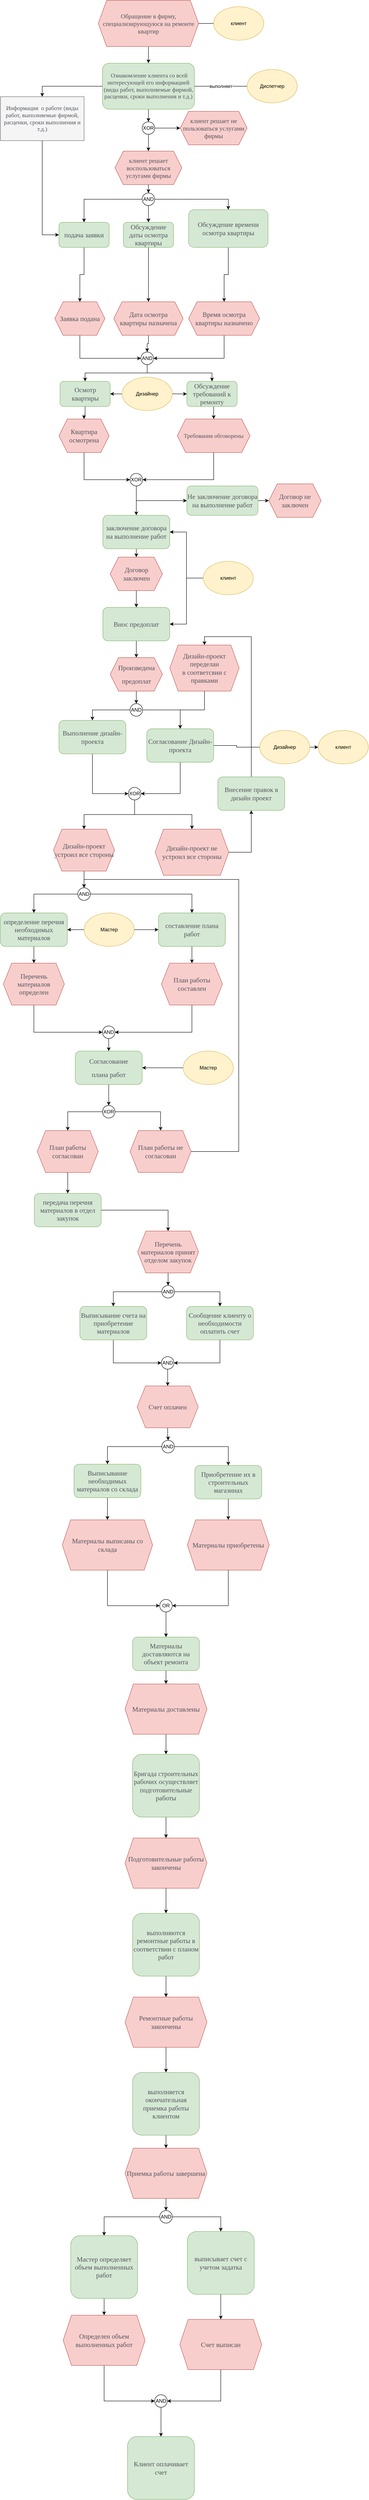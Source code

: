 <mxfile version="24.2.2" type="github">
  <diagram name="Page-1" id="cV4_P1KYifTKVsKzo9vI">
    <mxGraphModel dx="1968" dy="1390" grid="1" gridSize="10" guides="1" tooltips="1" connect="1" arrows="1" fold="1" page="1" pageScale="1" pageWidth="827" pageHeight="1169" math="0" shadow="0">
      <root>
        <mxCell id="0" />
        <mxCell id="1" parent="0" />
        <mxCell id="tOZuIOWOJhDS1oZQBcS--4" value="" style="edgeStyle=orthogonalEdgeStyle;rounded=0;orthogonalLoop=1;jettySize=auto;html=1;" edge="1" parent="1" source="tOZuIOWOJhDS1oZQBcS--1" target="tOZuIOWOJhDS1oZQBcS--2">
          <mxGeometry relative="1" as="geometry" />
        </mxCell>
        <mxCell id="tOZuIOWOJhDS1oZQBcS--1" value="&lt;div style=&quot;caret-color: rgb(0, 0, 0); color: rgb(0, 0, 0); font-style: normal; font-variant-caps: normal; font-weight: 400; letter-spacing: normal; text-indent: 0px; text-transform: none; white-space: normal; word-spacing: 0px; -webkit-text-stroke-width: 0px; text-decoration: none;&quot; title=&quot;Page 2&quot; class=&quot;page&quot;&gt;&lt;div style=&quot;&quot; class=&quot;section&quot;&gt;&lt;div class=&quot;layoutArea&quot;&gt;&lt;div class=&quot;column&quot;&gt;&lt;p&gt;&lt;span style=&quot;font-size: 15px; font-family: ArialMT; color: rgb(80, 82, 91);&quot;&gt;Обращение в фирму, специализирующуюся на ремонте квартир&lt;/span&gt;&lt;/p&gt;&lt;/div&gt;&lt;/div&gt;&lt;/div&gt;&lt;/div&gt;" style="shape=hexagon;perimeter=hexagonPerimeter2;whiteSpace=wrap;html=1;fixedSize=1;fillColor=#f8cecc;strokeColor=#b85450;labelBackgroundColor=none;align=center;" vertex="1" parent="1">
          <mxGeometry x="294" y="10" width="240" height="110" as="geometry" />
        </mxCell>
        <mxCell id="tOZuIOWOJhDS1oZQBcS--11" value="" style="edgeStyle=orthogonalEdgeStyle;rounded=0;orthogonalLoop=1;jettySize=auto;html=1;" edge="1" parent="1" source="tOZuIOWOJhDS1oZQBcS--2" target="tOZuIOWOJhDS1oZQBcS--10">
          <mxGeometry relative="1" as="geometry" />
        </mxCell>
        <mxCell id="tOZuIOWOJhDS1oZQBcS--46" style="edgeStyle=orthogonalEdgeStyle;rounded=0;orthogonalLoop=1;jettySize=auto;html=1;exitX=0;exitY=0.5;exitDx=0;exitDy=0;entryX=0.5;entryY=0;entryDx=0;entryDy=0;" edge="1" parent="1" source="tOZuIOWOJhDS1oZQBcS--2" target="tOZuIOWOJhDS1oZQBcS--44">
          <mxGeometry relative="1" as="geometry" />
        </mxCell>
        <mxCell id="tOZuIOWOJhDS1oZQBcS--2" value="&lt;div class=&quot;page&quot; title=&quot;Page 2&quot; style=&quot;caret-color: rgb(0, 0, 0); color: rgb(0, 0, 0); font-style: normal; font-variant-caps: normal; font-weight: 400; letter-spacing: normal; text-indent: 0px; text-transform: none; white-space: normal; word-spacing: 0px; -webkit-text-stroke-width: 0px; text-decoration: none;&quot;&gt;&lt;div class=&quot;section&quot; style=&quot;&quot;&gt;&lt;div class=&quot;layoutArea&quot;&gt;&lt;div class=&quot;column&quot;&gt;&lt;p&gt;&lt;span style=&quot;font-size: 14px; font-family: ArialMT; color: rgb(80, 82, 91);&quot;&gt;&amp;nbsp;Ознакомление клиента со всей интересующей его информацией (виды работ, выполняемые фирмой, расценки, сроки выполнения и т.д.)&lt;/span&gt;&lt;/p&gt;&lt;/div&gt;&lt;/div&gt;&lt;/div&gt;&lt;/div&gt;" style="rounded=1;whiteSpace=wrap;html=1;align=center;fillColor=#d5e8d4;strokeColor=#82b366;labelBackgroundColor=none;" vertex="1" parent="1">
          <mxGeometry x="304" y="160" width="220" height="110" as="geometry" />
        </mxCell>
        <mxCell id="tOZuIOWOJhDS1oZQBcS--7" value="выполняет" style="edgeStyle=orthogonalEdgeStyle;rounded=0;orthogonalLoop=1;jettySize=auto;html=1;labelBackgroundColor=default;startArrow=none;startFill=0;endArrow=none;endFill=0;" edge="1" parent="1" source="tOZuIOWOJhDS1oZQBcS--5" target="tOZuIOWOJhDS1oZQBcS--2">
          <mxGeometry relative="1" as="geometry" />
        </mxCell>
        <mxCell id="tOZuIOWOJhDS1oZQBcS--5" value="Диспетчер" style="ellipse;whiteSpace=wrap;html=1;labelBackgroundColor=none;fillColor=#fff2cc;strokeColor=#d6b656;" vertex="1" parent="1">
          <mxGeometry x="650" y="175" width="120" height="80" as="geometry" />
        </mxCell>
        <mxCell id="tOZuIOWOJhDS1oZQBcS--9" value="" style="edgeStyle=orthogonalEdgeStyle;rounded=0;orthogonalLoop=1;jettySize=auto;html=1;endArrow=none;endFill=0;" edge="1" parent="1" source="tOZuIOWOJhDS1oZQBcS--8" target="tOZuIOWOJhDS1oZQBcS--1">
          <mxGeometry relative="1" as="geometry" />
        </mxCell>
        <mxCell id="tOZuIOWOJhDS1oZQBcS--8" value="клиент" style="ellipse;whiteSpace=wrap;html=1;fillColor=#fff2cc;strokeColor=#d6b656;" vertex="1" parent="1">
          <mxGeometry x="570" y="25" width="120" height="80" as="geometry" />
        </mxCell>
        <mxCell id="tOZuIOWOJhDS1oZQBcS--13" value="" style="edgeStyle=orthogonalEdgeStyle;rounded=0;orthogonalLoop=1;jettySize=auto;html=1;" edge="1" parent="1" source="tOZuIOWOJhDS1oZQBcS--10" target="tOZuIOWOJhDS1oZQBcS--12">
          <mxGeometry relative="1" as="geometry" />
        </mxCell>
        <mxCell id="tOZuIOWOJhDS1oZQBcS--15" value="" style="edgeStyle=orthogonalEdgeStyle;rounded=0;orthogonalLoop=1;jettySize=auto;html=1;" edge="1" parent="1" source="tOZuIOWOJhDS1oZQBcS--10" target="tOZuIOWOJhDS1oZQBcS--14">
          <mxGeometry relative="1" as="geometry" />
        </mxCell>
        <mxCell id="tOZuIOWOJhDS1oZQBcS--10" value="XOR" style="ellipse;whiteSpace=wrap;html=1;aspect=fixed;" vertex="1" parent="1">
          <mxGeometry x="399" y="300" width="30" height="30" as="geometry" />
        </mxCell>
        <mxCell id="tOZuIOWOJhDS1oZQBcS--18" value="" style="edgeStyle=orthogonalEdgeStyle;rounded=0;orthogonalLoop=1;jettySize=auto;html=1;" edge="1" parent="1" source="tOZuIOWOJhDS1oZQBcS--12" target="tOZuIOWOJhDS1oZQBcS--17">
          <mxGeometry relative="1" as="geometry" />
        </mxCell>
        <mxCell id="tOZuIOWOJhDS1oZQBcS--26" value="" style="edgeStyle=orthogonalEdgeStyle;rounded=0;orthogonalLoop=1;jettySize=auto;html=1;" edge="1" parent="1" source="tOZuIOWOJhDS1oZQBcS--12" target="tOZuIOWOJhDS1oZQBcS--20">
          <mxGeometry relative="1" as="geometry" />
        </mxCell>
        <mxCell id="tOZuIOWOJhDS1oZQBcS--12" value="&lt;div style=&quot;caret-color: rgb(0, 0, 0); color: rgb(0, 0, 0); font-style: normal; font-variant-caps: normal; font-weight: 400; letter-spacing: normal; text-indent: 0px; text-transform: none; white-space: normal; word-spacing: 0px; -webkit-text-stroke-width: 0px; text-decoration: none;&quot; title=&quot;Page 2&quot; class=&quot;page&quot;&gt;&lt;div style=&quot;&quot; class=&quot;section&quot;&gt;&lt;div class=&quot;layoutArea&quot;&gt;&lt;div class=&quot;column&quot;&gt;&lt;p&gt;&lt;span style=&quot;font-family: ArialMT; color: rgb(80, 82, 91);&quot;&gt;&lt;font style=&quot;font-size: 15px;&quot;&gt;клиент решает воспользоваться услугами фирмы&lt;/font&gt;&lt;/span&gt;&lt;/p&gt;&lt;/div&gt;&lt;/div&gt;&lt;/div&gt;&lt;/div&gt;" style="shape=hexagon;perimeter=hexagonPerimeter2;whiteSpace=wrap;html=1;fixedSize=1;align=center;fillColor=#f8cecc;strokeColor=#b85450;labelBackgroundColor=none;" vertex="1" parent="1">
          <mxGeometry x="334" y="370" width="160" height="80" as="geometry" />
        </mxCell>
        <mxCell id="tOZuIOWOJhDS1oZQBcS--14" value="&lt;div style=&quot;caret-color: rgb(0, 0, 0); color: rgb(0, 0, 0); font-style: normal; font-variant-caps: normal; font-weight: 400; letter-spacing: normal; text-indent: 0px; text-transform: none; white-space: normal; word-spacing: 0px; -webkit-text-stroke-width: 0px; text-decoration: none;&quot; title=&quot;Page 2&quot; class=&quot;page&quot;&gt;&lt;div style=&quot;&quot; class=&quot;section&quot;&gt;&lt;div class=&quot;layoutArea&quot;&gt;&lt;div class=&quot;column&quot;&gt;&lt;p&gt;&lt;span style=&quot;font-family: ArialMT; color: rgb(80, 82, 91);&quot;&gt;&lt;font style=&quot;font-size: 15px;&quot;&gt;клиент решает не пользоваться услугами фирмы&lt;/font&gt;&lt;/span&gt;&lt;/p&gt;&lt;/div&gt;&lt;/div&gt;&lt;/div&gt;&lt;/div&gt;" style="shape=hexagon;perimeter=hexagonPerimeter2;whiteSpace=wrap;html=1;fixedSize=1;align=center;fillColor=#f8cecc;strokeColor=#b85450;labelBackgroundColor=none;" vertex="1" parent="1">
          <mxGeometry x="490" y="275" width="160" height="80" as="geometry" />
        </mxCell>
        <mxCell id="tOZuIOWOJhDS1oZQBcS--183" style="edgeStyle=orthogonalEdgeStyle;rounded=0;orthogonalLoop=1;jettySize=auto;html=1;exitX=0.5;exitY=1;exitDx=0;exitDy=0;" edge="1" parent="1" source="tOZuIOWOJhDS1oZQBcS--16" target="tOZuIOWOJhDS1oZQBcS--62">
          <mxGeometry relative="1" as="geometry" />
        </mxCell>
        <mxCell id="tOZuIOWOJhDS1oZQBcS--16" value="&lt;div style=&quot;text-align: start;&quot; title=&quot;Page 2&quot; class=&quot;page&quot;&gt;&lt;div style=&quot;&quot; class=&quot;section&quot;&gt;&lt;div class=&quot;layoutArea&quot;&gt;&lt;div class=&quot;column&quot;&gt;&lt;p&gt;&lt;span style=&quot;font-size: 12pt; font-family: ArialMT; color: rgb(80, 82, 91);&quot;&gt;подача заявки&lt;/span&gt;&lt;/p&gt;&lt;/div&gt;&lt;/div&gt;&lt;/div&gt;&lt;/div&gt;" style="rounded=1;whiteSpace=wrap;html=1;labelBackgroundColor=none;fillColor=#d5e8d4;strokeColor=#82b366;" vertex="1" parent="1">
          <mxGeometry x="200" y="540" width="120" height="60" as="geometry" />
        </mxCell>
        <mxCell id="tOZuIOWOJhDS1oZQBcS--19" value="" style="edgeStyle=orthogonalEdgeStyle;rounded=0;orthogonalLoop=1;jettySize=auto;html=1;" edge="1" parent="1" source="tOZuIOWOJhDS1oZQBcS--17" target="tOZuIOWOJhDS1oZQBcS--16">
          <mxGeometry relative="1" as="geometry" />
        </mxCell>
        <mxCell id="tOZuIOWOJhDS1oZQBcS--23" value="" style="edgeStyle=orthogonalEdgeStyle;rounded=0;orthogonalLoop=1;jettySize=auto;html=1;" edge="1" parent="1" source="tOZuIOWOJhDS1oZQBcS--17" target="tOZuIOWOJhDS1oZQBcS--20">
          <mxGeometry relative="1" as="geometry" />
        </mxCell>
        <mxCell id="tOZuIOWOJhDS1oZQBcS--24" value="" style="edgeStyle=orthogonalEdgeStyle;rounded=0;orthogonalLoop=1;jettySize=auto;html=1;" edge="1" parent="1" source="tOZuIOWOJhDS1oZQBcS--17" target="tOZuIOWOJhDS1oZQBcS--21">
          <mxGeometry relative="1" as="geometry" />
        </mxCell>
        <mxCell id="tOZuIOWOJhDS1oZQBcS--17" value="AND" style="ellipse;whiteSpace=wrap;html=1;aspect=fixed;" vertex="1" parent="1">
          <mxGeometry x="399" y="470" width="30" height="30" as="geometry" />
        </mxCell>
        <mxCell id="tOZuIOWOJhDS1oZQBcS--184" style="edgeStyle=orthogonalEdgeStyle;rounded=0;orthogonalLoop=1;jettySize=auto;html=1;exitX=0.5;exitY=1;exitDx=0;exitDy=0;entryX=0.5;entryY=0;entryDx=0;entryDy=0;" edge="1" parent="1" source="tOZuIOWOJhDS1oZQBcS--20" target="tOZuIOWOJhDS1oZQBcS--64">
          <mxGeometry relative="1" as="geometry" />
        </mxCell>
        <mxCell id="tOZuIOWOJhDS1oZQBcS--20" value="&lt;div class=&quot;page&quot; title=&quot;Page 2&quot; style=&quot;&quot;&gt;&lt;div class=&quot;section&quot; style=&quot;&quot;&gt;&lt;div class=&quot;layoutArea&quot;&gt;&lt;div class=&quot;column&quot;&gt;&lt;div class=&quot;page&quot; title=&quot;Page 2&quot;&gt;&lt;div class=&quot;section&quot; style=&quot;&quot;&gt;&lt;div class=&quot;layoutArea&quot;&gt;&lt;div class=&quot;column&quot;&gt;&lt;p&gt;&lt;span style=&quot;font-size: 12pt; font-family: ArialMT; color: rgb(80, 82, 91);&quot;&gt;Обсуждение даты&amp;nbsp;&lt;/span&gt;&lt;span style=&quot;caret-color: rgb(80, 82, 91); color: rgb(80, 82, 91); font-family: ArialMT; font-size: 16px;&quot;&gt;осмотра квартиры&lt;/span&gt;&lt;/p&gt;&lt;/div&gt;&lt;/div&gt;&lt;/div&gt;&lt;/div&gt;&lt;/div&gt;&lt;/div&gt;&lt;/div&gt;&lt;/div&gt;" style="rounded=1;whiteSpace=wrap;html=1;labelBackgroundColor=none;fillColor=#d5e8d4;strokeColor=#82b366;align=center;" vertex="1" parent="1">
          <mxGeometry x="354" y="540" width="120" height="60" as="geometry" />
        </mxCell>
        <mxCell id="tOZuIOWOJhDS1oZQBcS--185" style="edgeStyle=orthogonalEdgeStyle;rounded=0;orthogonalLoop=1;jettySize=auto;html=1;exitX=0.5;exitY=1;exitDx=0;exitDy=0;entryX=0.5;entryY=0;entryDx=0;entryDy=0;" edge="1" parent="1" source="tOZuIOWOJhDS1oZQBcS--21" target="tOZuIOWOJhDS1oZQBcS--66">
          <mxGeometry relative="1" as="geometry" />
        </mxCell>
        <mxCell id="tOZuIOWOJhDS1oZQBcS--21" value="&lt;div class=&quot;page&quot; title=&quot;Page 2&quot; style=&quot;&quot;&gt;&lt;div class=&quot;section&quot; style=&quot;&quot;&gt;&lt;div class=&quot;layoutArea&quot;&gt;&lt;div class=&quot;column&quot;&gt;&lt;p&gt;&lt;span style=&quot;font-size: 12pt; font-family: ArialMT; color: rgb(80, 82, 91);&quot;&gt;Обсуждение&amp;nbsp;&lt;/span&gt;&lt;span style=&quot;color: rgb(80, 82, 91); font-family: ArialMT; font-size: 12pt;&quot;&gt;времени осмотра квартиры&lt;/span&gt;&lt;/p&gt;&lt;/div&gt;&lt;/div&gt;&lt;/div&gt;&lt;/div&gt;" style="rounded=1;whiteSpace=wrap;html=1;labelBackgroundColor=none;fillColor=#d5e8d4;strokeColor=#82b366;align=center;" vertex="1" parent="1">
          <mxGeometry x="510" y="510" width="190" height="90" as="geometry" />
        </mxCell>
        <mxCell id="tOZuIOWOJhDS1oZQBcS--53" style="edgeStyle=orthogonalEdgeStyle;rounded=0;orthogonalLoop=1;jettySize=auto;html=1;exitX=0.5;exitY=1;exitDx=0;exitDy=0;entryX=0;entryY=0.5;entryDx=0;entryDy=0;" edge="1" parent="1" source="tOZuIOWOJhDS1oZQBcS--25" target="tOZuIOWOJhDS1oZQBcS--51">
          <mxGeometry relative="1" as="geometry" />
        </mxCell>
        <mxCell id="tOZuIOWOJhDS1oZQBcS--25" value="&lt;div class=&quot;page&quot; title=&quot;Page 2&quot; style=&quot;caret-color: rgb(0, 0, 0); color: rgb(0, 0, 0); font-style: normal; font-variant-caps: normal; font-weight: 400; letter-spacing: normal; text-indent: 0px; text-transform: none; white-space: normal; word-spacing: 0px; -webkit-text-stroke-width: 0px; text-decoration: none;&quot;&gt;&lt;div class=&quot;section&quot; style=&quot;&quot;&gt;&lt;div class=&quot;layoutArea&quot;&gt;&lt;div class=&quot;column&quot;&gt;&lt;p&gt;&lt;span style=&quot;font-size: 12pt; font-family: ArialMT; color: rgb(80, 82, 91);&quot;&gt;Квартира осмотрена&lt;/span&gt;&lt;/p&gt;&lt;/div&gt;&lt;/div&gt;&lt;/div&gt;&lt;/div&gt;" style="shape=hexagon;perimeter=hexagonPerimeter2;whiteSpace=wrap;html=1;fixedSize=1;labelBackgroundColor=none;align=center;fillColor=#f8cecc;strokeColor=#b85450;" vertex="1" parent="1">
          <mxGeometry x="200" y="1010" width="120" height="80" as="geometry" />
        </mxCell>
        <mxCell id="tOZuIOWOJhDS1oZQBcS--54" style="edgeStyle=orthogonalEdgeStyle;rounded=0;orthogonalLoop=1;jettySize=auto;html=1;exitX=0.5;exitY=1;exitDx=0;exitDy=0;entryX=1;entryY=0.5;entryDx=0;entryDy=0;" edge="1" parent="1" source="tOZuIOWOJhDS1oZQBcS--28" target="tOZuIOWOJhDS1oZQBcS--51">
          <mxGeometry relative="1" as="geometry" />
        </mxCell>
        <mxCell id="tOZuIOWOJhDS1oZQBcS--28" value="&lt;div style=&quot;text-indent: 0px; font-size: 14px;&quot; title=&quot;Page 2&quot; class=&quot;page&quot;&gt;&lt;div style=&quot;font-size: 14px;&quot; class=&quot;section&quot;&gt;&lt;div style=&quot;font-size: 14px;&quot; class=&quot;layoutArea&quot;&gt;&lt;div style=&quot;font-size: 14px;&quot; class=&quot;column&quot;&gt;&lt;div style=&quot;font-size: 14px;&quot; class=&quot;page&quot; title=&quot;Page 2&quot;&gt;&lt;div style=&quot;font-size: 14px;&quot; class=&quot;section&quot;&gt;&lt;div style=&quot;font-size: 14px;&quot; class=&quot;layoutArea&quot;&gt;&lt;div style=&quot;font-size: 14px;&quot; class=&quot;column&quot;&gt;&lt;p style=&quot;font-size: 14px;&quot;&gt;&lt;font style=&quot;font-size: 14px;&quot; face=&quot;ArialMT&quot; color=&quot;#50525b&quot;&gt;Требования обговорены&lt;/font&gt;&lt;/p&gt;&lt;/div&gt;&lt;/div&gt;&lt;/div&gt;&lt;/div&gt;&lt;/div&gt;&lt;/div&gt;&lt;/div&gt;&lt;/div&gt;" style="shape=hexagon;perimeter=hexagonPerimeter2;whiteSpace=wrap;html=1;fixedSize=1;labelBackgroundColor=none;align=center;fillColor=#f8cecc;strokeColor=#b85450;fontSize=14;" vertex="1" parent="1">
          <mxGeometry x="483" y="1010" width="174" height="80" as="geometry" />
        </mxCell>
        <mxCell id="tOZuIOWOJhDS1oZQBcS--48" style="edgeStyle=orthogonalEdgeStyle;rounded=0;orthogonalLoop=1;jettySize=auto;html=1;exitX=0.5;exitY=1;exitDx=0;exitDy=0;entryX=0;entryY=0.5;entryDx=0;entryDy=0;" edge="1" parent="1" source="tOZuIOWOJhDS1oZQBcS--44" target="tOZuIOWOJhDS1oZQBcS--16">
          <mxGeometry relative="1" as="geometry" />
        </mxCell>
        <mxCell id="tOZuIOWOJhDS1oZQBcS--44" value="&lt;span style=&quot;color: rgb(80, 82, 91); font-family: ArialMT; font-size: 14px;&quot;&gt;Информация &amp;nbsp;о работе (виды работ, выполняемые фирмой, расценки, сроки выполнения и т.д.)&lt;/span&gt;" style="rounded=0;whiteSpace=wrap;html=1;fillColor=#f5f5f5;fontColor=#333333;strokeColor=#666666;" vertex="1" parent="1">
          <mxGeometry x="60" y="240" width="200" height="105" as="geometry" />
        </mxCell>
        <mxCell id="tOZuIOWOJhDS1oZQBcS--82" style="edgeStyle=orthogonalEdgeStyle;rounded=0;orthogonalLoop=1;jettySize=auto;html=1;exitX=0.5;exitY=1;exitDx=0;exitDy=0;entryX=0.5;entryY=0;entryDx=0;entryDy=0;" edge="1" parent="1" source="tOZuIOWOJhDS1oZQBcS--49" target="tOZuIOWOJhDS1oZQBcS--78">
          <mxGeometry relative="1" as="geometry" />
        </mxCell>
        <mxCell id="tOZuIOWOJhDS1oZQBcS--49" value="&lt;div class=&quot;page&quot; title=&quot;Page 2&quot; style=&quot;&quot;&gt;&lt;div class=&quot;section&quot; style=&quot;&quot;&gt;&lt;div class=&quot;layoutArea&quot;&gt;&lt;div class=&quot;column&quot;&gt;&lt;div class=&quot;page&quot; title=&quot;Page 2&quot;&gt;&lt;div class=&quot;section&quot; style=&quot;&quot;&gt;&lt;div class=&quot;layoutArea&quot;&gt;&lt;div class=&quot;column&quot;&gt;&lt;p&gt;&lt;span style=&quot;font-size: 12pt; font-family: ArialMT; color: rgb(80, 82, 91);&quot;&gt;заключение договора на выполнение работ&lt;/span&gt;&lt;/p&gt;&lt;/div&gt;&lt;/div&gt;&lt;/div&gt;&lt;/div&gt;&lt;/div&gt;&lt;/div&gt;&lt;/div&gt;&lt;/div&gt;" style="rounded=1;whiteSpace=wrap;html=1;labelBackgroundColor=none;fillColor=#d5e8d4;strokeColor=#82b366;align=center;" vertex="1" parent="1">
          <mxGeometry x="305" y="1240" width="160" height="80" as="geometry" />
        </mxCell>
        <mxCell id="tOZuIOWOJhDS1oZQBcS--88" value="" style="edgeStyle=orthogonalEdgeStyle;rounded=0;orthogonalLoop=1;jettySize=auto;html=1;" edge="1" parent="1" source="tOZuIOWOJhDS1oZQBcS--50" target="tOZuIOWOJhDS1oZQBcS--87">
          <mxGeometry relative="1" as="geometry" />
        </mxCell>
        <mxCell id="tOZuIOWOJhDS1oZQBcS--50" value="&lt;div class=&quot;page&quot; title=&quot;Page 2&quot; style=&quot;&quot;&gt;&lt;div class=&quot;section&quot; style=&quot;&quot;&gt;&lt;div class=&quot;layoutArea&quot;&gt;&lt;div class=&quot;column&quot;&gt;&lt;p&gt;&lt;span style=&quot;font-size: 12pt; font-family: ArialMT; color: rgb(80, 82, 91);&quot;&gt;Не заключение договора на выполнение работ&lt;/span&gt;&lt;/p&gt;&lt;/div&gt;&lt;/div&gt;&lt;/div&gt;&lt;/div&gt;" style="rounded=1;whiteSpace=wrap;html=1;labelBackgroundColor=none;fillColor=#d5e8d4;strokeColor=#82b366;align=center;" vertex="1" parent="1">
          <mxGeometry x="506" y="1170" width="170" height="70" as="geometry" />
        </mxCell>
        <mxCell id="tOZuIOWOJhDS1oZQBcS--55" style="edgeStyle=orthogonalEdgeStyle;rounded=0;orthogonalLoop=1;jettySize=auto;html=1;exitX=0.5;exitY=1;exitDx=0;exitDy=0;entryX=0.5;entryY=0;entryDx=0;entryDy=0;" edge="1" parent="1" source="tOZuIOWOJhDS1oZQBcS--51" target="tOZuIOWOJhDS1oZQBcS--49">
          <mxGeometry relative="1" as="geometry" />
        </mxCell>
        <mxCell id="tOZuIOWOJhDS1oZQBcS--57" style="edgeStyle=orthogonalEdgeStyle;rounded=0;orthogonalLoop=1;jettySize=auto;html=1;exitX=0.5;exitY=1;exitDx=0;exitDy=0;entryX=0;entryY=0.5;entryDx=0;entryDy=0;" edge="1" parent="1" source="tOZuIOWOJhDS1oZQBcS--51" target="tOZuIOWOJhDS1oZQBcS--50">
          <mxGeometry relative="1" as="geometry" />
        </mxCell>
        <mxCell id="tOZuIOWOJhDS1oZQBcS--51" value="XOR" style="ellipse;whiteSpace=wrap;html=1;aspect=fixed;" vertex="1" parent="1">
          <mxGeometry x="370" y="1140" width="30" height="30" as="geometry" />
        </mxCell>
        <mxCell id="tOZuIOWOJhDS1oZQBcS--91" value="" style="edgeStyle=orthogonalEdgeStyle;rounded=0;orthogonalLoop=1;jettySize=auto;html=1;" edge="1" parent="1" source="tOZuIOWOJhDS1oZQBcS--58" target="tOZuIOWOJhDS1oZQBcS--90">
          <mxGeometry relative="1" as="geometry" />
        </mxCell>
        <mxCell id="tOZuIOWOJhDS1oZQBcS--58" value="&lt;div class=&quot;page&quot; title=&quot;Page 2&quot; style=&quot;text-indent: 0px;&quot;&gt;&lt;div class=&quot;section&quot;&gt;&lt;div class=&quot;layoutArea&quot;&gt;&lt;div class=&quot;column&quot;&gt;&lt;p&gt;&lt;font size=&quot;3&quot; face=&quot;ArialMT&quot; color=&quot;#50525b&quot;&gt;Произведена&lt;/font&gt;&lt;/p&gt;&lt;p&gt;&lt;font size=&quot;3&quot; face=&quot;ArialMT&quot; color=&quot;#50525b&quot;&gt;предоплат&lt;/font&gt;&lt;br&gt;&lt;/p&gt;&lt;/div&gt;&lt;/div&gt;&lt;/div&gt;&lt;/div&gt;" style="shape=hexagon;perimeter=hexagonPerimeter2;whiteSpace=wrap;html=1;fixedSize=1;labelBackgroundColor=none;align=center;fillColor=#f8cecc;strokeColor=#b85450;" vertex="1" parent="1">
          <mxGeometry x="322.5" y="1580" width="125" height="80" as="geometry" />
        </mxCell>
        <mxCell id="tOZuIOWOJhDS1oZQBcS--85" style="edgeStyle=orthogonalEdgeStyle;rounded=0;orthogonalLoop=1;jettySize=auto;html=1;exitX=0;exitY=0.5;exitDx=0;exitDy=0;entryX=1;entryY=0.5;entryDx=0;entryDy=0;" edge="1" parent="1" source="tOZuIOWOJhDS1oZQBcS--60" target="tOZuIOWOJhDS1oZQBcS--49">
          <mxGeometry relative="1" as="geometry" />
        </mxCell>
        <mxCell id="tOZuIOWOJhDS1oZQBcS--86" style="edgeStyle=orthogonalEdgeStyle;rounded=0;orthogonalLoop=1;jettySize=auto;html=1;exitX=0;exitY=0.5;exitDx=0;exitDy=0;entryX=1;entryY=0.5;entryDx=0;entryDy=0;" edge="1" parent="1" source="tOZuIOWOJhDS1oZQBcS--60" target="tOZuIOWOJhDS1oZQBcS--79">
          <mxGeometry relative="1" as="geometry" />
        </mxCell>
        <mxCell id="tOZuIOWOJhDS1oZQBcS--60" value="клиент" style="ellipse;whiteSpace=wrap;html=1;fillColor=#fff2cc;strokeColor=#d6b656;" vertex="1" parent="1">
          <mxGeometry x="545" y="1350" width="120" height="80" as="geometry" />
        </mxCell>
        <mxCell id="tOZuIOWOJhDS1oZQBcS--70" style="edgeStyle=orthogonalEdgeStyle;rounded=0;orthogonalLoop=1;jettySize=auto;html=1;exitX=0.5;exitY=1;exitDx=0;exitDy=0;entryX=0;entryY=0.5;entryDx=0;entryDy=0;" edge="1" parent="1" source="tOZuIOWOJhDS1oZQBcS--62" target="tOZuIOWOJhDS1oZQBcS--69">
          <mxGeometry relative="1" as="geometry" />
        </mxCell>
        <mxCell id="tOZuIOWOJhDS1oZQBcS--62" value="&lt;div class=&quot;page&quot; title=&quot;Page 2&quot; style=&quot;caret-color: rgb(0, 0, 0); color: rgb(0, 0, 0); font-style: normal; font-variant-caps: normal; font-weight: 400; letter-spacing: normal; text-indent: 0px; text-transform: none; white-space: normal; word-spacing: 0px; -webkit-text-stroke-width: 0px; text-decoration: none;&quot;&gt;&lt;div class=&quot;section&quot; style=&quot;&quot;&gt;&lt;div class=&quot;layoutArea&quot;&gt;&lt;div class=&quot;column&quot;&gt;&lt;p&gt;&lt;span style=&quot;font-size: 12pt; font-family: ArialMT; color: rgb(80, 82, 91);&quot;&gt;Заявка подана&lt;/span&gt;&lt;/p&gt;&lt;/div&gt;&lt;/div&gt;&lt;/div&gt;&lt;/div&gt;" style="shape=hexagon;perimeter=hexagonPerimeter2;whiteSpace=wrap;html=1;fixedSize=1;labelBackgroundColor=none;align=center;fillColor=#f8cecc;strokeColor=#b85450;" vertex="1" parent="1">
          <mxGeometry x="190" y="730" width="120" height="80" as="geometry" />
        </mxCell>
        <mxCell id="tOZuIOWOJhDS1oZQBcS--71" value="" style="edgeStyle=orthogonalEdgeStyle;rounded=0;orthogonalLoop=1;jettySize=auto;html=1;" edge="1" parent="1" source="tOZuIOWOJhDS1oZQBcS--64" target="tOZuIOWOJhDS1oZQBcS--69">
          <mxGeometry relative="1" as="geometry" />
        </mxCell>
        <mxCell id="tOZuIOWOJhDS1oZQBcS--64" value="&lt;div class=&quot;page&quot; title=&quot;Page 2&quot; style=&quot;caret-color: rgb(0, 0, 0); color: rgb(0, 0, 0); font-style: normal; font-variant-caps: normal; font-weight: 400; letter-spacing: normal; text-indent: 0px; text-transform: none; white-space: normal; word-spacing: 0px; -webkit-text-stroke-width: 0px; text-decoration: none;&quot;&gt;&lt;div class=&quot;section&quot; style=&quot;&quot;&gt;&lt;div class=&quot;layoutArea&quot;&gt;&lt;div class=&quot;column&quot;&gt;&lt;p&gt;&lt;span style=&quot;font-size: 12pt; font-family: ArialMT; color: rgb(80, 82, 91);&quot;&gt;Дата&amp;nbsp;&lt;/span&gt;&lt;span style=&quot;caret-color: rgb(80, 82, 91); color: rgb(80, 82, 91); font-family: ArialMT; font-size: 16px;&quot;&gt;осмотра квартиры&lt;/span&gt;&lt;span style=&quot;color: rgb(80, 82, 91); font-family: ArialMT; font-size: 12pt;&quot;&gt;&amp;nbsp;назначена&lt;/span&gt;&lt;/p&gt;&lt;/div&gt;&lt;/div&gt;&lt;/div&gt;&lt;/div&gt;" style="shape=hexagon;perimeter=hexagonPerimeter2;whiteSpace=wrap;html=1;fixedSize=1;labelBackgroundColor=none;align=center;fillColor=#f8cecc;strokeColor=#b85450;" vertex="1" parent="1">
          <mxGeometry x="331" y="730" width="166" height="80" as="geometry" />
        </mxCell>
        <mxCell id="tOZuIOWOJhDS1oZQBcS--72" style="edgeStyle=orthogonalEdgeStyle;rounded=0;orthogonalLoop=1;jettySize=auto;html=1;exitX=0.5;exitY=1;exitDx=0;exitDy=0;entryX=1;entryY=0.5;entryDx=0;entryDy=0;" edge="1" parent="1" source="tOZuIOWOJhDS1oZQBcS--66" target="tOZuIOWOJhDS1oZQBcS--69">
          <mxGeometry relative="1" as="geometry" />
        </mxCell>
        <mxCell id="tOZuIOWOJhDS1oZQBcS--66" value="&lt;div class=&quot;page&quot; title=&quot;Page 2&quot; style=&quot;caret-color: rgb(0, 0, 0); color: rgb(0, 0, 0); font-style: normal; font-variant-caps: normal; font-weight: 400; letter-spacing: normal; text-indent: 0px; text-transform: none; white-space: normal; word-spacing: 0px; -webkit-text-stroke-width: 0px; text-decoration: none;&quot;&gt;&lt;div class=&quot;section&quot; style=&quot;&quot;&gt;&lt;div class=&quot;layoutArea&quot;&gt;&lt;div class=&quot;column&quot;&gt;&lt;p&gt;&lt;span style=&quot;font-size: 12pt; font-family: ArialMT; color: rgb(80, 82, 91);&quot;&gt;Время&amp;nbsp;&lt;/span&gt;&lt;span style=&quot;caret-color: rgb(80, 82, 91); color: rgb(80, 82, 91); font-family: ArialMT; font-size: 16px;&quot;&gt;осмотра квартиры&lt;/span&gt;&lt;span style=&quot;color: rgb(80, 82, 91); font-family: ArialMT; font-size: 12pt;&quot;&gt;&amp;nbsp;назначено&lt;/span&gt;&lt;/p&gt;&lt;/div&gt;&lt;/div&gt;&lt;/div&gt;&lt;/div&gt;" style="shape=hexagon;perimeter=hexagonPerimeter2;whiteSpace=wrap;html=1;fixedSize=1;labelBackgroundColor=none;align=center;fillColor=#f8cecc;strokeColor=#b85450;" vertex="1" parent="1">
          <mxGeometry x="510" y="730" width="170" height="80" as="geometry" />
        </mxCell>
        <mxCell id="tOZuIOWOJhDS1oZQBcS--76" style="edgeStyle=orthogonalEdgeStyle;rounded=0;orthogonalLoop=1;jettySize=auto;html=1;exitX=0.5;exitY=1;exitDx=0;exitDy=0;" edge="1" parent="1" source="tOZuIOWOJhDS1oZQBcS--68" target="tOZuIOWOJhDS1oZQBcS--25">
          <mxGeometry relative="1" as="geometry" />
        </mxCell>
        <mxCell id="tOZuIOWOJhDS1oZQBcS--68" value="&lt;div class=&quot;page&quot; title=&quot;Page 2&quot; style=&quot;&quot;&gt;&lt;div class=&quot;section&quot; style=&quot;&quot;&gt;&lt;div class=&quot;layoutArea&quot;&gt;&lt;div class=&quot;column&quot;&gt;&lt;div class=&quot;page&quot; title=&quot;Page 2&quot;&gt;&lt;div class=&quot;section&quot; style=&quot;&quot;&gt;&lt;div class=&quot;layoutArea&quot;&gt;&lt;div class=&quot;column&quot;&gt;&lt;p&gt;&lt;font size=&quot;3&quot; face=&quot;ArialMT&quot; color=&quot;#50525b&quot;&gt;&lt;span style=&quot;caret-color: rgb(80, 82, 91);&quot;&gt;Осмотр квартиры&lt;/span&gt;&lt;/font&gt;&lt;/p&gt;&lt;/div&gt;&lt;/div&gt;&lt;/div&gt;&lt;/div&gt;&lt;/div&gt;&lt;/div&gt;&lt;/div&gt;&lt;/div&gt;" style="rounded=1;whiteSpace=wrap;html=1;labelBackgroundColor=none;fillColor=#d5e8d4;strokeColor=#82b366;align=center;" vertex="1" parent="1">
          <mxGeometry x="202.5" y="920" width="120" height="60" as="geometry" />
        </mxCell>
        <mxCell id="tOZuIOWOJhDS1oZQBcS--74" style="edgeStyle=orthogonalEdgeStyle;rounded=0;orthogonalLoop=1;jettySize=auto;html=1;exitX=0.5;exitY=1;exitDx=0;exitDy=0;entryX=0.5;entryY=0;entryDx=0;entryDy=0;" edge="1" parent="1" source="tOZuIOWOJhDS1oZQBcS--69" target="tOZuIOWOJhDS1oZQBcS--68">
          <mxGeometry relative="1" as="geometry" />
        </mxCell>
        <mxCell id="tOZuIOWOJhDS1oZQBcS--75" style="edgeStyle=orthogonalEdgeStyle;rounded=0;orthogonalLoop=1;jettySize=auto;html=1;exitX=0.5;exitY=1;exitDx=0;exitDy=0;entryX=0.5;entryY=0;entryDx=0;entryDy=0;" edge="1" parent="1" source="tOZuIOWOJhDS1oZQBcS--69" target="tOZuIOWOJhDS1oZQBcS--73">
          <mxGeometry relative="1" as="geometry" />
        </mxCell>
        <mxCell id="tOZuIOWOJhDS1oZQBcS--69" value="AND" style="ellipse;whiteSpace=wrap;html=1;aspect=fixed;" vertex="1" parent="1">
          <mxGeometry x="396" y="850" width="30" height="30" as="geometry" />
        </mxCell>
        <mxCell id="tOZuIOWOJhDS1oZQBcS--77" style="edgeStyle=orthogonalEdgeStyle;rounded=0;orthogonalLoop=1;jettySize=auto;html=1;exitX=0.5;exitY=1;exitDx=0;exitDy=0;entryX=0.5;entryY=0;entryDx=0;entryDy=0;" edge="1" parent="1" source="tOZuIOWOJhDS1oZQBcS--73" target="tOZuIOWOJhDS1oZQBcS--28">
          <mxGeometry relative="1" as="geometry" />
        </mxCell>
        <mxCell id="tOZuIOWOJhDS1oZQBcS--73" value="&lt;div class=&quot;page&quot; title=&quot;Page 2&quot; style=&quot;&quot;&gt;&lt;div class=&quot;section&quot; style=&quot;&quot;&gt;&lt;div class=&quot;layoutArea&quot;&gt;&lt;div class=&quot;column&quot;&gt;&lt;div class=&quot;page&quot; title=&quot;Page 2&quot;&gt;&lt;div class=&quot;section&quot; style=&quot;&quot;&gt;&lt;div class=&quot;layoutArea&quot;&gt;&lt;div class=&quot;column&quot;&gt;&lt;p&gt;&lt;font size=&quot;3&quot; face=&quot;ArialMT&quot; color=&quot;#50525b&quot;&gt;&lt;span style=&quot;caret-color: rgb(80, 82, 91);&quot;&gt;Обсуждение требований к ремонту&lt;/span&gt;&lt;/font&gt;&lt;/p&gt;&lt;/div&gt;&lt;/div&gt;&lt;/div&gt;&lt;/div&gt;&lt;/div&gt;&lt;/div&gt;&lt;/div&gt;&lt;/div&gt;" style="rounded=1;whiteSpace=wrap;html=1;labelBackgroundColor=none;fillColor=#d5e8d4;strokeColor=#82b366;align=center;" vertex="1" parent="1">
          <mxGeometry x="506" y="920" width="120" height="60" as="geometry" />
        </mxCell>
        <mxCell id="tOZuIOWOJhDS1oZQBcS--83" value="" style="edgeStyle=orthogonalEdgeStyle;rounded=0;orthogonalLoop=1;jettySize=auto;html=1;" edge="1" parent="1" source="tOZuIOWOJhDS1oZQBcS--78" target="tOZuIOWOJhDS1oZQBcS--79">
          <mxGeometry relative="1" as="geometry" />
        </mxCell>
        <mxCell id="tOZuIOWOJhDS1oZQBcS--78" value="&lt;div class=&quot;page&quot; title=&quot;Page 2&quot; style=&quot;text-indent: 0px;&quot;&gt;&lt;div class=&quot;section&quot;&gt;&lt;div class=&quot;layoutArea&quot;&gt;&lt;div class=&quot;column&quot;&gt;&lt;p&gt;&lt;font size=&quot;3&quot; face=&quot;ArialMT&quot; color=&quot;#50525b&quot;&gt;&lt;span style=&quot;caret-color: rgb(80, 82, 91);&quot;&gt;Договор заключен&lt;/span&gt;&lt;/font&gt;&lt;/p&gt;&lt;/div&gt;&lt;/div&gt;&lt;/div&gt;&lt;/div&gt;" style="shape=hexagon;perimeter=hexagonPerimeter2;whiteSpace=wrap;html=1;fixedSize=1;labelBackgroundColor=none;align=center;fillColor=#f8cecc;strokeColor=#b85450;" vertex="1" parent="1">
          <mxGeometry x="322.5" y="1340" width="125" height="80" as="geometry" />
        </mxCell>
        <mxCell id="tOZuIOWOJhDS1oZQBcS--84" value="" style="edgeStyle=orthogonalEdgeStyle;rounded=0;orthogonalLoop=1;jettySize=auto;html=1;" edge="1" parent="1" source="tOZuIOWOJhDS1oZQBcS--79" target="tOZuIOWOJhDS1oZQBcS--58">
          <mxGeometry relative="1" as="geometry" />
        </mxCell>
        <mxCell id="tOZuIOWOJhDS1oZQBcS--79" value="&lt;div class=&quot;page&quot; title=&quot;Page 2&quot; style=&quot;&quot;&gt;&lt;div class=&quot;section&quot; style=&quot;&quot;&gt;&lt;div class=&quot;layoutArea&quot;&gt;&lt;div class=&quot;column&quot;&gt;&lt;div class=&quot;page&quot; title=&quot;Page 2&quot;&gt;&lt;div class=&quot;section&quot; style=&quot;&quot;&gt;&lt;div class=&quot;layoutArea&quot;&gt;&lt;div class=&quot;column&quot;&gt;&lt;p&gt;&lt;span style=&quot;font-size: 12pt; font-family: ArialMT; color: rgb(80, 82, 91);&quot;&gt;Внос&amp;nbsp;&lt;/span&gt;&lt;font size=&quot;3&quot; face=&quot;ArialMT&quot; color=&quot;#50525b&quot;&gt;&lt;span style=&quot;caret-color: rgb(80, 82, 91);&quot;&gt;предоплат&lt;/span&gt;&lt;/font&gt;&lt;/p&gt;&lt;/div&gt;&lt;/div&gt;&lt;/div&gt;&lt;/div&gt;&lt;/div&gt;&lt;/div&gt;&lt;/div&gt;&lt;/div&gt;" style="rounded=1;whiteSpace=wrap;html=1;labelBackgroundColor=none;fillColor=#d5e8d4;strokeColor=#82b366;align=center;" vertex="1" parent="1">
          <mxGeometry x="305" y="1460" width="160" height="80" as="geometry" />
        </mxCell>
        <mxCell id="tOZuIOWOJhDS1oZQBcS--87" value="&lt;div class=&quot;page&quot; title=&quot;Page 2&quot; style=&quot;text-indent: 0px;&quot;&gt;&lt;div class=&quot;section&quot;&gt;&lt;div class=&quot;layoutArea&quot;&gt;&lt;div class=&quot;column&quot;&gt;&lt;p&gt;&lt;font size=&quot;3&quot; face=&quot;ArialMT&quot; color=&quot;#50525b&quot;&gt;&lt;span style=&quot;caret-color: rgb(80, 82, 91);&quot;&gt;Договор не заключен&lt;/span&gt;&lt;/font&gt;&lt;/p&gt;&lt;/div&gt;&lt;/div&gt;&lt;/div&gt;&lt;/div&gt;" style="shape=hexagon;perimeter=hexagonPerimeter2;whiteSpace=wrap;html=1;fixedSize=1;labelBackgroundColor=none;align=center;fillColor=#f8cecc;strokeColor=#b85450;" vertex="1" parent="1">
          <mxGeometry x="702" y="1165" width="125" height="80" as="geometry" />
        </mxCell>
        <mxCell id="tOZuIOWOJhDS1oZQBcS--104" style="edgeStyle=orthogonalEdgeStyle;rounded=0;orthogonalLoop=1;jettySize=auto;html=1;exitX=0.5;exitY=1;exitDx=0;exitDy=0;entryX=0;entryY=0.5;entryDx=0;entryDy=0;" edge="1" parent="1" source="tOZuIOWOJhDS1oZQBcS--89" target="tOZuIOWOJhDS1oZQBcS--103">
          <mxGeometry relative="1" as="geometry" />
        </mxCell>
        <mxCell id="tOZuIOWOJhDS1oZQBcS--89" value="&lt;div class=&quot;page&quot; title=&quot;Page 2&quot; style=&quot;&quot;&gt;&lt;div class=&quot;section&quot; style=&quot;&quot;&gt;&lt;div class=&quot;layoutArea&quot;&gt;&lt;div class=&quot;column&quot;&gt;&lt;div class=&quot;page&quot; title=&quot;Page 2&quot;&gt;&lt;div class=&quot;section&quot; style=&quot;&quot;&gt;&lt;div class=&quot;layoutArea&quot;&gt;&lt;div class=&quot;column&quot;&gt;&lt;div style=&quot;&quot; title=&quot;Page 2&quot; class=&quot;page&quot;&gt;&lt;div style=&quot;&quot; class=&quot;section&quot;&gt;&lt;div class=&quot;layoutArea&quot;&gt;&lt;div class=&quot;column&quot;&gt;&lt;p&gt;&lt;span style=&quot;font-size: 12pt; font-family: ArialMT; color: rgb(80, 82, 91);&quot;&gt;Выполнение дизайн&lt;/span&gt;&lt;span style=&quot;font-size: 12pt; font-family: ArialMT; color: rgb(80, 82, 91);&quot;&gt;-&lt;/span&gt;&lt;span style=&quot;font-size: 12pt; font-family: ArialMT; color: rgb(80, 82, 91);&quot;&gt;проекта&lt;/span&gt;&lt;/p&gt;&lt;/div&gt;&lt;/div&gt;&lt;/div&gt;&lt;/div&gt;&lt;/div&gt;&lt;/div&gt;&lt;/div&gt;&lt;/div&gt;&lt;/div&gt;&lt;/div&gt;&lt;/div&gt;&lt;/div&gt;" style="rounded=1;whiteSpace=wrap;html=1;labelBackgroundColor=none;fillColor=#d5e8d4;strokeColor=#82b366;align=center;" vertex="1" parent="1">
          <mxGeometry x="200" y="1730" width="160" height="80" as="geometry" />
        </mxCell>
        <mxCell id="tOZuIOWOJhDS1oZQBcS--92" style="edgeStyle=orthogonalEdgeStyle;rounded=0;orthogonalLoop=1;jettySize=auto;html=1;exitX=0;exitY=0.5;exitDx=0;exitDy=0;" edge="1" parent="1" source="tOZuIOWOJhDS1oZQBcS--90" target="tOZuIOWOJhDS1oZQBcS--89">
          <mxGeometry relative="1" as="geometry" />
        </mxCell>
        <mxCell id="tOZuIOWOJhDS1oZQBcS--94" style="edgeStyle=orthogonalEdgeStyle;rounded=0;orthogonalLoop=1;jettySize=auto;html=1;exitX=1;exitY=0.5;exitDx=0;exitDy=0;entryX=0.5;entryY=0;entryDx=0;entryDy=0;" edge="1" parent="1" source="tOZuIOWOJhDS1oZQBcS--90" target="tOZuIOWOJhDS1oZQBcS--93">
          <mxGeometry relative="1" as="geometry" />
        </mxCell>
        <mxCell id="tOZuIOWOJhDS1oZQBcS--90" value="AND" style="ellipse;whiteSpace=wrap;html=1;aspect=fixed;" vertex="1" parent="1">
          <mxGeometry x="370" y="1690" width="30" height="30" as="geometry" />
        </mxCell>
        <mxCell id="tOZuIOWOJhDS1oZQBcS--105" style="edgeStyle=orthogonalEdgeStyle;rounded=0;orthogonalLoop=1;jettySize=auto;html=1;exitX=0.5;exitY=1;exitDx=0;exitDy=0;entryX=1;entryY=0.5;entryDx=0;entryDy=0;" edge="1" parent="1" source="tOZuIOWOJhDS1oZQBcS--93" target="tOZuIOWOJhDS1oZQBcS--103">
          <mxGeometry relative="1" as="geometry" />
        </mxCell>
        <mxCell id="tOZuIOWOJhDS1oZQBcS--93" value="&lt;div class=&quot;page&quot; title=&quot;Page 2&quot; style=&quot;&quot;&gt;&lt;div class=&quot;section&quot; style=&quot;&quot;&gt;&lt;div class=&quot;layoutArea&quot;&gt;&lt;div class=&quot;column&quot;&gt;&lt;div class=&quot;page&quot; title=&quot;Page 2&quot;&gt;&lt;div class=&quot;section&quot; style=&quot;&quot;&gt;&lt;div class=&quot;layoutArea&quot;&gt;&lt;div class=&quot;column&quot;&gt;&lt;div style=&quot;&quot; title=&quot;Page 2&quot; class=&quot;page&quot;&gt;&lt;div style=&quot;&quot; class=&quot;section&quot;&gt;&lt;div class=&quot;layoutArea&quot;&gt;&lt;div class=&quot;column&quot;&gt;&lt;p&gt;&lt;font size=&quot;3&quot; face=&quot;ArialMT&quot; color=&quot;#50525b&quot;&gt;&lt;span style=&quot;caret-color: rgb(80, 82, 91);&quot;&gt;Согласование Дизайн-проекта&lt;/span&gt;&lt;/font&gt;&lt;/p&gt;&lt;/div&gt;&lt;/div&gt;&lt;/div&gt;&lt;/div&gt;&lt;/div&gt;&lt;/div&gt;&lt;/div&gt;&lt;/div&gt;&lt;/div&gt;&lt;/div&gt;&lt;/div&gt;&lt;/div&gt;" style="rounded=1;whiteSpace=wrap;html=1;labelBackgroundColor=none;fillColor=#d5e8d4;strokeColor=#82b366;align=center;" vertex="1" parent="1">
          <mxGeometry x="410" y="1750" width="160" height="80" as="geometry" />
        </mxCell>
        <mxCell id="tOZuIOWOJhDS1oZQBcS--96" value="" style="edgeStyle=orthogonalEdgeStyle;rounded=0;orthogonalLoop=1;jettySize=auto;html=1;" edge="1" parent="1" source="tOZuIOWOJhDS1oZQBcS--95" target="tOZuIOWOJhDS1oZQBcS--68">
          <mxGeometry relative="1" as="geometry" />
        </mxCell>
        <mxCell id="tOZuIOWOJhDS1oZQBcS--97" value="" style="edgeStyle=orthogonalEdgeStyle;rounded=0;orthogonalLoop=1;jettySize=auto;html=1;" edge="1" parent="1" source="tOZuIOWOJhDS1oZQBcS--95" target="tOZuIOWOJhDS1oZQBcS--73">
          <mxGeometry relative="1" as="geometry" />
        </mxCell>
        <mxCell id="tOZuIOWOJhDS1oZQBcS--95" value="Дизайнер" style="ellipse;whiteSpace=wrap;html=1;fillColor=#fff2cc;strokeColor=#d6b656;" vertex="1" parent="1">
          <mxGeometry x="351" y="910" width="120" height="80" as="geometry" />
        </mxCell>
        <mxCell id="tOZuIOWOJhDS1oZQBcS--99" value="" style="edgeStyle=orthogonalEdgeStyle;rounded=0;orthogonalLoop=1;jettySize=auto;html=1;endArrow=none;endFill=0;" edge="1" parent="1" source="tOZuIOWOJhDS1oZQBcS--98" target="tOZuIOWOJhDS1oZQBcS--93">
          <mxGeometry relative="1" as="geometry" />
        </mxCell>
        <mxCell id="tOZuIOWOJhDS1oZQBcS--101" value="" style="edgeStyle=orthogonalEdgeStyle;rounded=0;orthogonalLoop=1;jettySize=auto;html=1;" edge="1" parent="1" source="tOZuIOWOJhDS1oZQBcS--98" target="tOZuIOWOJhDS1oZQBcS--100">
          <mxGeometry relative="1" as="geometry" />
        </mxCell>
        <mxCell id="tOZuIOWOJhDS1oZQBcS--98" value="Дизайнер" style="ellipse;whiteSpace=wrap;html=1;fillColor=#fff2cc;strokeColor=#d6b656;" vertex="1" parent="1">
          <mxGeometry x="680" y="1754" width="120" height="80" as="geometry" />
        </mxCell>
        <mxCell id="tOZuIOWOJhDS1oZQBcS--100" value="клиент" style="ellipse;whiteSpace=wrap;html=1;fillColor=#fff2cc;strokeColor=#d6b656;" vertex="1" parent="1">
          <mxGeometry x="820" y="1754" width="120" height="80" as="geometry" />
        </mxCell>
        <mxCell id="tOZuIOWOJhDS1oZQBcS--108" style="edgeStyle=orthogonalEdgeStyle;rounded=0;orthogonalLoop=1;jettySize=auto;html=1;exitX=0.5;exitY=1;exitDx=0;exitDy=0;entryX=0.5;entryY=0;entryDx=0;entryDy=0;" edge="1" parent="1" source="tOZuIOWOJhDS1oZQBcS--103" target="tOZuIOWOJhDS1oZQBcS--106">
          <mxGeometry relative="1" as="geometry" />
        </mxCell>
        <mxCell id="tOZuIOWOJhDS1oZQBcS--109" style="edgeStyle=orthogonalEdgeStyle;rounded=0;orthogonalLoop=1;jettySize=auto;html=1;exitX=0.5;exitY=1;exitDx=0;exitDy=0;entryX=0.5;entryY=0;entryDx=0;entryDy=0;" edge="1" parent="1" source="tOZuIOWOJhDS1oZQBcS--103" target="tOZuIOWOJhDS1oZQBcS--107">
          <mxGeometry relative="1" as="geometry" />
        </mxCell>
        <mxCell id="tOZuIOWOJhDS1oZQBcS--103" value="XOR" style="ellipse;whiteSpace=wrap;html=1;aspect=fixed;" vertex="1" parent="1">
          <mxGeometry x="366" y="1890" width="30" height="30" as="geometry" />
        </mxCell>
        <mxCell id="tOZuIOWOJhDS1oZQBcS--121" value="" style="edgeStyle=orthogonalEdgeStyle;rounded=0;orthogonalLoop=1;jettySize=auto;html=1;" edge="1" parent="1" source="tOZuIOWOJhDS1oZQBcS--106" target="tOZuIOWOJhDS1oZQBcS--119">
          <mxGeometry relative="1" as="geometry" />
        </mxCell>
        <mxCell id="tOZuIOWOJhDS1oZQBcS--106" value="&lt;div class=&quot;page&quot; title=&quot;Page 2&quot; style=&quot;text-indent: 0px;&quot;&gt;&lt;div class=&quot;section&quot;&gt;&lt;div class=&quot;layoutArea&quot;&gt;&lt;div class=&quot;column&quot;&gt;&lt;p&gt;&lt;font size=&quot;3&quot; face=&quot;ArialMT&quot; color=&quot;#50525b&quot;&gt;&lt;span style=&quot;caret-color: rgb(80, 82, 91);&quot;&gt;Дизайн-проект устроил все стороны&lt;/span&gt;&lt;/font&gt;&lt;/p&gt;&lt;/div&gt;&lt;/div&gt;&lt;/div&gt;&lt;/div&gt;" style="shape=hexagon;perimeter=hexagonPerimeter2;whiteSpace=wrap;html=1;fixedSize=1;labelBackgroundColor=none;align=center;fillColor=#f8cecc;strokeColor=#b85450;" vertex="1" parent="1">
          <mxGeometry x="187" y="1990" width="146" height="100" as="geometry" />
        </mxCell>
        <mxCell id="tOZuIOWOJhDS1oZQBcS--112" style="edgeStyle=orthogonalEdgeStyle;rounded=0;orthogonalLoop=1;jettySize=auto;html=1;exitX=1;exitY=0.5;exitDx=0;exitDy=0;entryX=0.5;entryY=1;entryDx=0;entryDy=0;" edge="1" parent="1" source="tOZuIOWOJhDS1oZQBcS--107" target="tOZuIOWOJhDS1oZQBcS--110">
          <mxGeometry relative="1" as="geometry" />
        </mxCell>
        <mxCell id="tOZuIOWOJhDS1oZQBcS--107" value="&lt;div class=&quot;page&quot; title=&quot;Page 2&quot; style=&quot;text-indent: 0px;&quot;&gt;&lt;div class=&quot;section&quot;&gt;&lt;div class=&quot;layoutArea&quot;&gt;&lt;div class=&quot;column&quot;&gt;&lt;p&gt;&lt;font size=&quot;3&quot; face=&quot;ArialMT&quot; color=&quot;#50525b&quot;&gt;&lt;span style=&quot;caret-color: rgb(80, 82, 91);&quot;&gt;Дизайн-проект не устроил все стороны&lt;/span&gt;&lt;/font&gt;&lt;/p&gt;&lt;/div&gt;&lt;/div&gt;&lt;/div&gt;&lt;/div&gt;" style="shape=hexagon;perimeter=hexagonPerimeter2;whiteSpace=wrap;html=1;fixedSize=1;labelBackgroundColor=none;align=center;fillColor=#f8cecc;strokeColor=#b85450;" vertex="1" parent="1">
          <mxGeometry x="430" y="1990" width="176" height="110" as="geometry" />
        </mxCell>
        <mxCell id="tOZuIOWOJhDS1oZQBcS--115" style="edgeStyle=orthogonalEdgeStyle;rounded=0;orthogonalLoop=1;jettySize=auto;html=1;exitX=0.5;exitY=0;exitDx=0;exitDy=0;entryX=0.5;entryY=0;entryDx=0;entryDy=0;" edge="1" parent="1" source="tOZuIOWOJhDS1oZQBcS--110" target="tOZuIOWOJhDS1oZQBcS--114">
          <mxGeometry relative="1" as="geometry" />
        </mxCell>
        <mxCell id="tOZuIOWOJhDS1oZQBcS--110" value="&lt;div class=&quot;page&quot; title=&quot;Page 2&quot; style=&quot;&quot;&gt;&lt;div class=&quot;section&quot; style=&quot;&quot;&gt;&lt;div class=&quot;layoutArea&quot;&gt;&lt;div class=&quot;column&quot;&gt;&lt;div class=&quot;page&quot; title=&quot;Page 2&quot;&gt;&lt;div class=&quot;section&quot; style=&quot;&quot;&gt;&lt;div class=&quot;layoutArea&quot;&gt;&lt;div class=&quot;column&quot;&gt;&lt;div style=&quot;&quot; title=&quot;Page 2&quot; class=&quot;page&quot;&gt;&lt;div style=&quot;&quot; class=&quot;section&quot;&gt;&lt;div class=&quot;layoutArea&quot;&gt;&lt;div class=&quot;column&quot;&gt;&lt;p&gt;&lt;font size=&quot;3&quot; face=&quot;ArialMT&quot; color=&quot;#50525b&quot;&gt;&lt;span style=&quot;caret-color: rgb(80, 82, 91);&quot;&gt;Внесение правок в дизайн проект&lt;/span&gt;&lt;/font&gt;&lt;/p&gt;&lt;/div&gt;&lt;/div&gt;&lt;/div&gt;&lt;/div&gt;&lt;/div&gt;&lt;/div&gt;&lt;/div&gt;&lt;/div&gt;&lt;/div&gt;&lt;/div&gt;&lt;/div&gt;&lt;/div&gt;" style="rounded=1;whiteSpace=wrap;html=1;labelBackgroundColor=none;fillColor=#d5e8d4;strokeColor=#82b366;align=center;" vertex="1" parent="1">
          <mxGeometry x="580" y="1865" width="160" height="80" as="geometry" />
        </mxCell>
        <mxCell id="tOZuIOWOJhDS1oZQBcS--117" style="edgeStyle=orthogonalEdgeStyle;rounded=0;orthogonalLoop=1;jettySize=auto;html=1;exitX=0.5;exitY=1;exitDx=0;exitDy=0;entryX=0.5;entryY=0;entryDx=0;entryDy=0;" edge="1" parent="1" source="tOZuIOWOJhDS1oZQBcS--114" target="tOZuIOWOJhDS1oZQBcS--93">
          <mxGeometry relative="1" as="geometry" />
        </mxCell>
        <mxCell id="tOZuIOWOJhDS1oZQBcS--114" value="&lt;div class=&quot;page&quot; title=&quot;Page 2&quot; style=&quot;text-indent: 0px;&quot;&gt;&lt;div class=&quot;section&quot;&gt;&lt;div class=&quot;layoutArea&quot;&gt;&lt;div class=&quot;column&quot;&gt;&lt;p&gt;&lt;font size=&quot;3&quot; face=&quot;ArialMT&quot; color=&quot;#50525b&quot;&gt;&lt;span style=&quot;caret-color: rgb(80, 82, 91);&quot;&gt;Дизайн-проект переделан в&amp;nbsp;соответсвии с правками&lt;/span&gt;&lt;/font&gt;&lt;/p&gt;&lt;/div&gt;&lt;/div&gt;&lt;/div&gt;&lt;/div&gt;" style="shape=hexagon;perimeter=hexagonPerimeter2;whiteSpace=wrap;html=1;fixedSize=1;labelBackgroundColor=none;align=center;fillColor=#f8cecc;strokeColor=#b85450;" vertex="1" parent="1">
          <mxGeometry x="465" y="1550" width="166" height="110" as="geometry" />
        </mxCell>
        <mxCell id="tOZuIOWOJhDS1oZQBcS--135" value="" style="edgeStyle=orthogonalEdgeStyle;rounded=0;orthogonalLoop=1;jettySize=auto;html=1;" edge="1" parent="1" source="tOZuIOWOJhDS1oZQBcS--118" target="tOZuIOWOJhDS1oZQBcS--134">
          <mxGeometry relative="1" as="geometry" />
        </mxCell>
        <mxCell id="tOZuIOWOJhDS1oZQBcS--118" value="&lt;div style=&quot;&quot; title=&quot;Page 2&quot; class=&quot;page&quot;&gt;&lt;div style=&quot;&quot; class=&quot;section&quot;&gt;&lt;div class=&quot;layoutArea&quot;&gt;&lt;div class=&quot;column&quot;&gt;&lt;div title=&quot;Page 2&quot; class=&quot;page&quot;&gt;&lt;div style=&quot;&quot; class=&quot;section&quot;&gt;&lt;div class=&quot;layoutArea&quot;&gt;&lt;div class=&quot;column&quot;&gt;&lt;div class=&quot;page&quot; title=&quot;Page 2&quot; style=&quot;&quot;&gt;&lt;div class=&quot;section&quot; style=&quot;&quot;&gt;&lt;div class=&quot;layoutArea&quot;&gt;&lt;div class=&quot;column&quot;&gt;&lt;div class=&quot;page&quot; title=&quot;Page 2&quot; style=&quot;&quot;&gt;&lt;div class=&quot;section&quot; style=&quot;&quot;&gt;&lt;div class=&quot;layoutArea&quot;&gt;&lt;div class=&quot;column&quot;&gt;&lt;p&gt;&lt;span style=&quot;font-size: 12pt; font-family: ArialMT; color: rgb(80, 82, 91);&quot;&gt;определение перечня необходимых материалов&lt;/span&gt;&lt;/p&gt;&lt;/div&gt;&lt;/div&gt;&lt;/div&gt;&lt;/div&gt;&lt;/div&gt;&lt;/div&gt;&lt;/div&gt;&lt;/div&gt;&lt;/div&gt;&lt;/div&gt;&lt;/div&gt;&lt;/div&gt;&lt;/div&gt;&lt;/div&gt;&lt;/div&gt;&lt;/div&gt;" style="rounded=1;whiteSpace=wrap;html=1;labelBackgroundColor=none;fillColor=#d5e8d4;strokeColor=#82b366;align=center;" vertex="1" parent="1">
          <mxGeometry x="60" y="2190" width="160" height="80" as="geometry" />
        </mxCell>
        <mxCell id="tOZuIOWOJhDS1oZQBcS--122" style="edgeStyle=orthogonalEdgeStyle;rounded=0;orthogonalLoop=1;jettySize=auto;html=1;exitX=0;exitY=0.5;exitDx=0;exitDy=0;entryX=0.5;entryY=0;entryDx=0;entryDy=0;" edge="1" parent="1" source="tOZuIOWOJhDS1oZQBcS--119" target="tOZuIOWOJhDS1oZQBcS--118">
          <mxGeometry relative="1" as="geometry" />
        </mxCell>
        <mxCell id="tOZuIOWOJhDS1oZQBcS--124" style="edgeStyle=orthogonalEdgeStyle;rounded=0;orthogonalLoop=1;jettySize=auto;html=1;exitX=1;exitY=0.5;exitDx=0;exitDy=0;entryX=0.5;entryY=0;entryDx=0;entryDy=0;" edge="1" parent="1" source="tOZuIOWOJhDS1oZQBcS--119" target="tOZuIOWOJhDS1oZQBcS--123">
          <mxGeometry relative="1" as="geometry" />
        </mxCell>
        <mxCell id="tOZuIOWOJhDS1oZQBcS--119" value="AND" style="ellipse;whiteSpace=wrap;html=1;aspect=fixed;" vertex="1" parent="1">
          <mxGeometry x="245" y="2130" width="30" height="30" as="geometry" />
        </mxCell>
        <mxCell id="tOZuIOWOJhDS1oZQBcS--133" value="" style="edgeStyle=orthogonalEdgeStyle;rounded=0;orthogonalLoop=1;jettySize=auto;html=1;" edge="1" parent="1" source="tOZuIOWOJhDS1oZQBcS--123" target="tOZuIOWOJhDS1oZQBcS--131">
          <mxGeometry relative="1" as="geometry" />
        </mxCell>
        <mxCell id="tOZuIOWOJhDS1oZQBcS--123" value="&lt;div class=&quot;page&quot; title=&quot;Page 2&quot; style=&quot;&quot;&gt;&lt;div class=&quot;section&quot; style=&quot;&quot;&gt;&lt;div class=&quot;layoutArea&quot;&gt;&lt;div class=&quot;column&quot;&gt;&lt;div class=&quot;page&quot; title=&quot;Page 2&quot;&gt;&lt;div class=&quot;section&quot; style=&quot;&quot;&gt;&lt;div class=&quot;layoutArea&quot;&gt;&lt;div class=&quot;column&quot;&gt;&lt;div style=&quot;&quot; title=&quot;Page 2&quot; class=&quot;page&quot;&gt;&lt;div style=&quot;&quot; class=&quot;section&quot;&gt;&lt;div class=&quot;layoutArea&quot;&gt;&lt;div class=&quot;column&quot;&gt;&lt;div style=&quot;&quot; title=&quot;Page 2&quot; class=&quot;page&quot;&gt;&lt;div style=&quot;&quot; class=&quot;section&quot;&gt;&lt;div class=&quot;layoutArea&quot;&gt;&lt;div class=&quot;column&quot;&gt;&lt;div class=&quot;page&quot; title=&quot;Page 2&quot; style=&quot;&quot;&gt;&lt;div class=&quot;section&quot; style=&quot;&quot;&gt;&lt;div class=&quot;layoutArea&quot;&gt;&lt;div class=&quot;column&quot;&gt;&lt;p&gt;&lt;span style=&quot;font-size: 12pt; font-family: ArialMT; color: rgb(80, 82, 91);&quot;&gt;составление плана работ&lt;/span&gt;&lt;/p&gt;&lt;/div&gt;&lt;/div&gt;&lt;/div&gt;&lt;/div&gt;&lt;/div&gt;&lt;/div&gt;&lt;/div&gt;&lt;/div&gt;&lt;/div&gt;&lt;/div&gt;&lt;/div&gt;&lt;/div&gt;&lt;/div&gt;&lt;/div&gt;&lt;/div&gt;&lt;/div&gt;&lt;/div&gt;&lt;/div&gt;&lt;/div&gt;&lt;/div&gt;" style="rounded=1;whiteSpace=wrap;html=1;labelBackgroundColor=none;fillColor=#d5e8d4;strokeColor=#82b366;align=center;" vertex="1" parent="1">
          <mxGeometry x="438" y="2190" width="160" height="80" as="geometry" />
        </mxCell>
        <mxCell id="tOZuIOWOJhDS1oZQBcS--126" value="" style="edgeStyle=orthogonalEdgeStyle;rounded=0;orthogonalLoop=1;jettySize=auto;html=1;" edge="1" parent="1" source="tOZuIOWOJhDS1oZQBcS--125" target="tOZuIOWOJhDS1oZQBcS--118">
          <mxGeometry relative="1" as="geometry" />
        </mxCell>
        <mxCell id="tOZuIOWOJhDS1oZQBcS--127" value="" style="edgeStyle=orthogonalEdgeStyle;rounded=0;orthogonalLoop=1;jettySize=auto;html=1;" edge="1" parent="1" source="tOZuIOWOJhDS1oZQBcS--125" target="tOZuIOWOJhDS1oZQBcS--123">
          <mxGeometry relative="1" as="geometry" />
        </mxCell>
        <mxCell id="tOZuIOWOJhDS1oZQBcS--125" value="Мастер" style="ellipse;whiteSpace=wrap;html=1;fillColor=#fff2cc;strokeColor=#d6b656;" vertex="1" parent="1">
          <mxGeometry x="260" y="2190" width="120" height="80" as="geometry" />
        </mxCell>
        <mxCell id="tOZuIOWOJhDS1oZQBcS--138" style="edgeStyle=orthogonalEdgeStyle;rounded=0;orthogonalLoop=1;jettySize=auto;html=1;exitX=0.5;exitY=1;exitDx=0;exitDy=0;entryX=1;entryY=0.5;entryDx=0;entryDy=0;" edge="1" parent="1" source="tOZuIOWOJhDS1oZQBcS--131" target="tOZuIOWOJhDS1oZQBcS--136">
          <mxGeometry relative="1" as="geometry" />
        </mxCell>
        <mxCell id="tOZuIOWOJhDS1oZQBcS--131" value="&lt;div class=&quot;page&quot; title=&quot;Page 2&quot; style=&quot;text-indent: 0px;&quot;&gt;&lt;div class=&quot;section&quot;&gt;&lt;div class=&quot;layoutArea&quot;&gt;&lt;div class=&quot;column&quot;&gt;&lt;p&gt;&lt;font size=&quot;3&quot; face=&quot;ArialMT&quot; color=&quot;#50525b&quot;&gt;&lt;span style=&quot;caret-color: rgb(80, 82, 91);&quot;&gt;План работы составлен&lt;/span&gt;&lt;/font&gt;&lt;/p&gt;&lt;/div&gt;&lt;/div&gt;&lt;/div&gt;&lt;/div&gt;" style="shape=hexagon;perimeter=hexagonPerimeter2;whiteSpace=wrap;html=1;fixedSize=1;labelBackgroundColor=none;align=center;fillColor=#f8cecc;strokeColor=#b85450;" vertex="1" parent="1">
          <mxGeometry x="445" y="2310" width="146" height="100" as="geometry" />
        </mxCell>
        <mxCell id="tOZuIOWOJhDS1oZQBcS--137" style="edgeStyle=orthogonalEdgeStyle;rounded=0;orthogonalLoop=1;jettySize=auto;html=1;exitX=0.5;exitY=1;exitDx=0;exitDy=0;entryX=0;entryY=0.5;entryDx=0;entryDy=0;" edge="1" parent="1" source="tOZuIOWOJhDS1oZQBcS--134" target="tOZuIOWOJhDS1oZQBcS--136">
          <mxGeometry relative="1" as="geometry" />
        </mxCell>
        <mxCell id="tOZuIOWOJhDS1oZQBcS--134" value="&lt;div class=&quot;page&quot; title=&quot;Page 2&quot; style=&quot;text-indent: 0px;&quot;&gt;&lt;div class=&quot;section&quot;&gt;&lt;div class=&quot;layoutArea&quot;&gt;&lt;div class=&quot;column&quot;&gt;&lt;p&gt;&lt;font size=&quot;3&quot; face=&quot;ArialMT&quot; color=&quot;#50525b&quot;&gt;&lt;span style=&quot;caret-color: rgb(80, 82, 91);&quot;&gt;Перечень материалов определен&lt;/span&gt;&lt;/font&gt;&lt;/p&gt;&lt;/div&gt;&lt;/div&gt;&lt;/div&gt;&lt;/div&gt;" style="shape=hexagon;perimeter=hexagonPerimeter2;whiteSpace=wrap;html=1;fixedSize=1;labelBackgroundColor=none;align=center;fillColor=#f8cecc;strokeColor=#b85450;" vertex="1" parent="1">
          <mxGeometry x="67" y="2310" width="146" height="100" as="geometry" />
        </mxCell>
        <mxCell id="tOZuIOWOJhDS1oZQBcS--142" value="" style="edgeStyle=orthogonalEdgeStyle;rounded=0;orthogonalLoop=1;jettySize=auto;html=1;" edge="1" parent="1" source="tOZuIOWOJhDS1oZQBcS--136" target="tOZuIOWOJhDS1oZQBcS--139">
          <mxGeometry relative="1" as="geometry" />
        </mxCell>
        <mxCell id="tOZuIOWOJhDS1oZQBcS--136" value="AND" style="ellipse;whiteSpace=wrap;html=1;aspect=fixed;" vertex="1" parent="1">
          <mxGeometry x="304" y="2460" width="30" height="30" as="geometry" />
        </mxCell>
        <mxCell id="tOZuIOWOJhDS1oZQBcS--145" value="" style="edgeStyle=orthogonalEdgeStyle;rounded=0;orthogonalLoop=1;jettySize=auto;html=1;" edge="1" parent="1" source="tOZuIOWOJhDS1oZQBcS--139" target="tOZuIOWOJhDS1oZQBcS--144">
          <mxGeometry relative="1" as="geometry" />
        </mxCell>
        <mxCell id="tOZuIOWOJhDS1oZQBcS--139" value="&lt;div class=&quot;page&quot; title=&quot;Page 2&quot; style=&quot;&quot;&gt;&lt;div class=&quot;section&quot; style=&quot;&quot;&gt;&lt;div class=&quot;layoutArea&quot;&gt;&lt;div class=&quot;column&quot;&gt;&lt;div class=&quot;page&quot; title=&quot;Page 2&quot;&gt;&lt;div class=&quot;section&quot; style=&quot;&quot;&gt;&lt;div class=&quot;layoutArea&quot;&gt;&lt;div class=&quot;column&quot;&gt;&lt;div style=&quot;&quot; title=&quot;Page 2&quot; class=&quot;page&quot;&gt;&lt;div style=&quot;&quot; class=&quot;section&quot;&gt;&lt;div class=&quot;layoutArea&quot;&gt;&lt;div class=&quot;column&quot;&gt;&lt;p&gt;&lt;font size=&quot;3&quot; face=&quot;ArialMT&quot; color=&quot;#50525b&quot;&gt;&lt;span style=&quot;caret-color: rgb(80, 82, 91);&quot;&gt;Согласование&lt;/span&gt;&lt;/font&gt;&lt;/p&gt;&lt;p&gt;&lt;font size=&quot;3&quot; face=&quot;ArialMT&quot; color=&quot;#50525b&quot;&gt;&lt;span style=&quot;caret-color: rgb(80, 82, 91);&quot;&gt;плана работ&lt;/span&gt;&lt;/font&gt;&lt;/p&gt;&lt;/div&gt;&lt;/div&gt;&lt;/div&gt;&lt;/div&gt;&lt;/div&gt;&lt;/div&gt;&lt;/div&gt;&lt;/div&gt;&lt;/div&gt;&lt;/div&gt;&lt;/div&gt;&lt;/div&gt;" style="rounded=1;whiteSpace=wrap;html=1;labelBackgroundColor=none;fillColor=#d5e8d4;strokeColor=#82b366;align=center;" vertex="1" parent="1">
          <mxGeometry x="239" y="2520" width="160" height="80" as="geometry" />
        </mxCell>
        <mxCell id="tOZuIOWOJhDS1oZQBcS--141" value="" style="edgeStyle=orthogonalEdgeStyle;rounded=0;orthogonalLoop=1;jettySize=auto;html=1;" edge="1" parent="1" source="tOZuIOWOJhDS1oZQBcS--140" target="tOZuIOWOJhDS1oZQBcS--139">
          <mxGeometry relative="1" as="geometry" />
        </mxCell>
        <mxCell id="tOZuIOWOJhDS1oZQBcS--140" value="Мастер" style="ellipse;whiteSpace=wrap;html=1;fillColor=#fff2cc;strokeColor=#d6b656;" vertex="1" parent="1">
          <mxGeometry x="497" y="2520" width="120" height="80" as="geometry" />
        </mxCell>
        <mxCell id="tOZuIOWOJhDS1oZQBcS--151" value="" style="edgeStyle=orthogonalEdgeStyle;rounded=0;orthogonalLoop=1;jettySize=auto;html=1;" edge="1" parent="1" source="tOZuIOWOJhDS1oZQBcS--143" target="tOZuIOWOJhDS1oZQBcS--150">
          <mxGeometry relative="1" as="geometry" />
        </mxCell>
        <mxCell id="tOZuIOWOJhDS1oZQBcS--143" value="&lt;div class=&quot;page&quot; title=&quot;Page 2&quot; style=&quot;text-indent: 0px;&quot;&gt;&lt;div class=&quot;section&quot;&gt;&lt;div class=&quot;layoutArea&quot;&gt;&lt;div class=&quot;column&quot;&gt;&lt;p&gt;&lt;font size=&quot;3&quot; face=&quot;ArialMT&quot; color=&quot;#50525b&quot;&gt;&lt;span style=&quot;caret-color: rgb(80, 82, 91);&quot;&gt;План работы согласован&lt;/span&gt;&lt;/font&gt;&lt;/p&gt;&lt;/div&gt;&lt;/div&gt;&lt;/div&gt;&lt;/div&gt;" style="shape=hexagon;perimeter=hexagonPerimeter2;whiteSpace=wrap;html=1;fixedSize=1;labelBackgroundColor=none;align=center;fillColor=#f8cecc;strokeColor=#b85450;" vertex="1" parent="1">
          <mxGeometry x="148" y="2710" width="146" height="100" as="geometry" />
        </mxCell>
        <mxCell id="tOZuIOWOJhDS1oZQBcS--146" style="edgeStyle=orthogonalEdgeStyle;rounded=0;orthogonalLoop=1;jettySize=auto;html=1;exitX=0;exitY=0.5;exitDx=0;exitDy=0;entryX=0.5;entryY=0;entryDx=0;entryDy=0;" edge="1" parent="1" source="tOZuIOWOJhDS1oZQBcS--144" target="tOZuIOWOJhDS1oZQBcS--143">
          <mxGeometry relative="1" as="geometry" />
        </mxCell>
        <mxCell id="tOZuIOWOJhDS1oZQBcS--148" style="edgeStyle=orthogonalEdgeStyle;rounded=0;orthogonalLoop=1;jettySize=auto;html=1;exitX=1;exitY=0.5;exitDx=0;exitDy=0;entryX=0.5;entryY=0;entryDx=0;entryDy=0;" edge="1" parent="1" source="tOZuIOWOJhDS1oZQBcS--144" target="tOZuIOWOJhDS1oZQBcS--147">
          <mxGeometry relative="1" as="geometry" />
        </mxCell>
        <mxCell id="tOZuIOWOJhDS1oZQBcS--144" value="XOR" style="ellipse;whiteSpace=wrap;html=1;aspect=fixed;" vertex="1" parent="1">
          <mxGeometry x="304" y="2650" width="30" height="30" as="geometry" />
        </mxCell>
        <mxCell id="tOZuIOWOJhDS1oZQBcS--149" style="edgeStyle=orthogonalEdgeStyle;rounded=0;orthogonalLoop=1;jettySize=auto;html=1;exitX=1;exitY=0.5;exitDx=0;exitDy=0;entryX=0.5;entryY=0;entryDx=0;entryDy=0;" edge="1" parent="1" source="tOZuIOWOJhDS1oZQBcS--147" target="tOZuIOWOJhDS1oZQBcS--119">
          <mxGeometry relative="1" as="geometry">
            <Array as="points">
              <mxPoint x="630" y="2760" />
              <mxPoint x="630" y="2110" />
              <mxPoint x="260" y="2110" />
            </Array>
          </mxGeometry>
        </mxCell>
        <mxCell id="tOZuIOWOJhDS1oZQBcS--147" value="&lt;div class=&quot;page&quot; title=&quot;Page 2&quot; style=&quot;text-indent: 0px;&quot;&gt;&lt;div class=&quot;section&quot;&gt;&lt;div class=&quot;layoutArea&quot;&gt;&lt;div class=&quot;column&quot;&gt;&lt;p&gt;&lt;font size=&quot;3&quot; face=&quot;ArialMT&quot; color=&quot;#50525b&quot;&gt;&lt;span style=&quot;caret-color: rgb(80, 82, 91);&quot;&gt;План работы не согласован&lt;/span&gt;&lt;/font&gt;&lt;/p&gt;&lt;/div&gt;&lt;/div&gt;&lt;/div&gt;&lt;/div&gt;" style="shape=hexagon;perimeter=hexagonPerimeter2;whiteSpace=wrap;html=1;fixedSize=1;labelBackgroundColor=none;align=center;fillColor=#f8cecc;strokeColor=#b85450;" vertex="1" parent="1">
          <mxGeometry x="370" y="2710" width="146" height="100" as="geometry" />
        </mxCell>
        <mxCell id="tOZuIOWOJhDS1oZQBcS--153" value="" style="edgeStyle=orthogonalEdgeStyle;rounded=0;orthogonalLoop=1;jettySize=auto;html=1;" edge="1" parent="1" source="tOZuIOWOJhDS1oZQBcS--150" target="tOZuIOWOJhDS1oZQBcS--152">
          <mxGeometry relative="1" as="geometry" />
        </mxCell>
        <mxCell id="tOZuIOWOJhDS1oZQBcS--150" value="&lt;div style=&quot;&quot; title=&quot;Page 2&quot; class=&quot;page&quot;&gt;&lt;div style=&quot;&quot; class=&quot;section&quot;&gt;&lt;div class=&quot;layoutArea&quot;&gt;&lt;div class=&quot;column&quot;&gt;&lt;div title=&quot;Page 2&quot; class=&quot;page&quot;&gt;&lt;div style=&quot;&quot; class=&quot;section&quot;&gt;&lt;div class=&quot;layoutArea&quot;&gt;&lt;div class=&quot;column&quot;&gt;&lt;div class=&quot;page&quot; title=&quot;Page 2&quot; style=&quot;&quot;&gt;&lt;div class=&quot;section&quot; style=&quot;&quot;&gt;&lt;div class=&quot;layoutArea&quot;&gt;&lt;div class=&quot;column&quot;&gt;&lt;div class=&quot;page&quot; title=&quot;Page 2&quot; style=&quot;&quot;&gt;&lt;div class=&quot;section&quot; style=&quot;&quot;&gt;&lt;div class=&quot;layoutArea&quot;&gt;&lt;div class=&quot;column&quot;&gt;&lt;p&gt;&lt;span style=&quot;font-size: 12pt; font-family: ArialMT; color: rgb(80, 82, 91);&quot;&gt;передача перечня материалов в отдел закупок&lt;/span&gt;&lt;/p&gt;&lt;/div&gt;&lt;/div&gt;&lt;/div&gt;&lt;/div&gt;&lt;/div&gt;&lt;/div&gt;&lt;/div&gt;&lt;/div&gt;&lt;/div&gt;&lt;/div&gt;&lt;/div&gt;&lt;/div&gt;&lt;/div&gt;&lt;/div&gt;&lt;/div&gt;&lt;/div&gt;" style="rounded=1;whiteSpace=wrap;html=1;labelBackgroundColor=none;fillColor=#d5e8d4;strokeColor=#82b366;align=center;" vertex="1" parent="1">
          <mxGeometry x="141" y="2860" width="160" height="80" as="geometry" />
        </mxCell>
        <mxCell id="tOZuIOWOJhDS1oZQBcS--157" value="" style="edgeStyle=orthogonalEdgeStyle;rounded=0;orthogonalLoop=1;jettySize=auto;html=1;" edge="1" parent="1" source="tOZuIOWOJhDS1oZQBcS--152" target="tOZuIOWOJhDS1oZQBcS--156">
          <mxGeometry relative="1" as="geometry" />
        </mxCell>
        <mxCell id="tOZuIOWOJhDS1oZQBcS--152" value="&lt;div class=&quot;page&quot; title=&quot;Page 2&quot; style=&quot;text-indent: 0px;&quot;&gt;&lt;div class=&quot;section&quot;&gt;&lt;div class=&quot;layoutArea&quot;&gt;&lt;div class=&quot;column&quot;&gt;&lt;p&gt;&lt;font size=&quot;3&quot; face=&quot;ArialMT&quot; color=&quot;#50525b&quot;&gt;&lt;span style=&quot;caret-color: rgb(80, 82, 91);&quot;&gt;Перечень материалов принят отделом закупок&lt;/span&gt;&lt;/font&gt;&lt;/p&gt;&lt;/div&gt;&lt;/div&gt;&lt;/div&gt;&lt;/div&gt;" style="shape=hexagon;perimeter=hexagonPerimeter2;whiteSpace=wrap;html=1;fixedSize=1;labelBackgroundColor=none;align=center;fillColor=#f8cecc;strokeColor=#b85450;" vertex="1" parent="1">
          <mxGeometry x="388" y="2950" width="146" height="100" as="geometry" />
        </mxCell>
        <mxCell id="tOZuIOWOJhDS1oZQBcS--162" style="edgeStyle=orthogonalEdgeStyle;rounded=0;orthogonalLoop=1;jettySize=auto;html=1;exitX=0.5;exitY=1;exitDx=0;exitDy=0;entryX=0;entryY=0.5;entryDx=0;entryDy=0;" edge="1" parent="1" source="tOZuIOWOJhDS1oZQBcS--154" target="tOZuIOWOJhDS1oZQBcS--161">
          <mxGeometry relative="1" as="geometry" />
        </mxCell>
        <mxCell id="tOZuIOWOJhDS1oZQBcS--154" value="&lt;div class=&quot;page&quot; title=&quot;Page 2&quot; style=&quot;&quot;&gt;&lt;div class=&quot;section&quot; style=&quot;&quot;&gt;&lt;div class=&quot;layoutArea&quot;&gt;&lt;div class=&quot;column&quot;&gt;&lt;div class=&quot;page&quot; title=&quot;Page 2&quot;&gt;&lt;div class=&quot;section&quot; style=&quot;&quot;&gt;&lt;div class=&quot;layoutArea&quot;&gt;&lt;div class=&quot;column&quot;&gt;&lt;div style=&quot;&quot; title=&quot;Page 2&quot; class=&quot;page&quot;&gt;&lt;div style=&quot;&quot; class=&quot;section&quot;&gt;&lt;div class=&quot;layoutArea&quot;&gt;&lt;div class=&quot;column&quot;&gt;&lt;div style=&quot;&quot; title=&quot;Page 2&quot; class=&quot;page&quot;&gt;&lt;div style=&quot;&quot; class=&quot;section&quot;&gt;&lt;div class=&quot;layoutArea&quot;&gt;&lt;div class=&quot;column&quot;&gt;&lt;div class=&quot;page&quot; title=&quot;Page 2&quot; style=&quot;&quot;&gt;&lt;div class=&quot;section&quot; style=&quot;&quot;&gt;&lt;div class=&quot;layoutArea&quot;&gt;&lt;div class=&quot;column&quot;&gt;&lt;p&gt;&lt;span style=&quot;font-size: 12pt; font-family: ArialMT; color: rgb(80, 82, 91);&quot;&gt;Выписывание счета на приобретение материалов&lt;/span&gt;&lt;/p&gt;&lt;/div&gt;&lt;/div&gt;&lt;/div&gt;&lt;/div&gt;&lt;/div&gt;&lt;/div&gt;&lt;/div&gt;&lt;/div&gt;&lt;/div&gt;&lt;/div&gt;&lt;/div&gt;&lt;/div&gt;&lt;/div&gt;&lt;/div&gt;&lt;/div&gt;&lt;/div&gt;&lt;/div&gt;&lt;/div&gt;&lt;/div&gt;&lt;/div&gt;" style="rounded=1;whiteSpace=wrap;html=1;labelBackgroundColor=none;fillColor=#d5e8d4;strokeColor=#82b366;align=center;" vertex="1" parent="1">
          <mxGeometry x="250" y="3130" width="160" height="80" as="geometry" />
        </mxCell>
        <mxCell id="tOZuIOWOJhDS1oZQBcS--163" style="edgeStyle=orthogonalEdgeStyle;rounded=0;orthogonalLoop=1;jettySize=auto;html=1;exitX=0.5;exitY=1;exitDx=0;exitDy=0;entryX=1;entryY=0.5;entryDx=0;entryDy=0;" edge="1" parent="1" source="tOZuIOWOJhDS1oZQBcS--155" target="tOZuIOWOJhDS1oZQBcS--161">
          <mxGeometry relative="1" as="geometry" />
        </mxCell>
        <mxCell id="tOZuIOWOJhDS1oZQBcS--155" value="&lt;div class=&quot;page&quot; title=&quot;Page 2&quot; style=&quot;&quot;&gt;&lt;div class=&quot;section&quot; style=&quot;&quot;&gt;&lt;div class=&quot;layoutArea&quot;&gt;&lt;div class=&quot;column&quot;&gt;&lt;div class=&quot;page&quot; title=&quot;Page 2&quot;&gt;&lt;div class=&quot;section&quot; style=&quot;&quot;&gt;&lt;div class=&quot;layoutArea&quot;&gt;&lt;div class=&quot;column&quot;&gt;&lt;div style=&quot;&quot; title=&quot;Page 2&quot; class=&quot;page&quot;&gt;&lt;div style=&quot;&quot; class=&quot;section&quot;&gt;&lt;div class=&quot;layoutArea&quot;&gt;&lt;div class=&quot;column&quot;&gt;&lt;div style=&quot;&quot; title=&quot;Page 2&quot; class=&quot;page&quot;&gt;&lt;div style=&quot;&quot; class=&quot;section&quot;&gt;&lt;div class=&quot;layoutArea&quot;&gt;&lt;div class=&quot;column&quot;&gt;&lt;div class=&quot;page&quot; title=&quot;Page 2&quot; style=&quot;&quot;&gt;&lt;div class=&quot;section&quot; style=&quot;&quot;&gt;&lt;div class=&quot;layoutArea&quot;&gt;&lt;div class=&quot;column&quot;&gt;&lt;div style=&quot;&quot; title=&quot;Page 2&quot; class=&quot;page&quot;&gt;&lt;div style=&quot;&quot; class=&quot;section&quot;&gt;&lt;div class=&quot;layoutArea&quot;&gt;&lt;div class=&quot;column&quot;&gt;&lt;p&gt;&lt;span style=&quot;font-size: 12pt; font-family: ArialMT; color: rgb(80, 82, 91);&quot;&gt;Сообщение клиенту о необходимости оплатить счет&lt;/span&gt;&lt;/p&gt;&lt;/div&gt;&lt;/div&gt;&lt;/div&gt;&lt;/div&gt;&lt;/div&gt;&lt;/div&gt;&lt;/div&gt;&lt;/div&gt;&lt;/div&gt;&lt;/div&gt;&lt;/div&gt;&lt;/div&gt;&lt;/div&gt;&lt;/div&gt;&lt;/div&gt;&lt;/div&gt;&lt;/div&gt;&lt;/div&gt;&lt;/div&gt;&lt;/div&gt;&lt;/div&gt;&lt;/div&gt;&lt;/div&gt;&lt;/div&gt;" style="rounded=1;whiteSpace=wrap;html=1;labelBackgroundColor=none;fillColor=#d5e8d4;strokeColor=#82b366;align=center;" vertex="1" parent="1">
          <mxGeometry x="505" y="3130" width="160" height="80" as="geometry" />
        </mxCell>
        <mxCell id="tOZuIOWOJhDS1oZQBcS--158" style="edgeStyle=orthogonalEdgeStyle;rounded=0;orthogonalLoop=1;jettySize=auto;html=1;exitX=0;exitY=0.5;exitDx=0;exitDy=0;entryX=0.5;entryY=0;entryDx=0;entryDy=0;" edge="1" parent="1" source="tOZuIOWOJhDS1oZQBcS--156" target="tOZuIOWOJhDS1oZQBcS--154">
          <mxGeometry relative="1" as="geometry" />
        </mxCell>
        <mxCell id="tOZuIOWOJhDS1oZQBcS--159" style="edgeStyle=orthogonalEdgeStyle;rounded=0;orthogonalLoop=1;jettySize=auto;html=1;exitX=1;exitY=0.5;exitDx=0;exitDy=0;entryX=0.5;entryY=0;entryDx=0;entryDy=0;" edge="1" parent="1" source="tOZuIOWOJhDS1oZQBcS--156" target="tOZuIOWOJhDS1oZQBcS--155">
          <mxGeometry relative="1" as="geometry" />
        </mxCell>
        <mxCell id="tOZuIOWOJhDS1oZQBcS--156" value="AND" style="ellipse;whiteSpace=wrap;html=1;aspect=fixed;" vertex="1" parent="1">
          <mxGeometry x="446" y="3080" width="30" height="30" as="geometry" />
        </mxCell>
        <mxCell id="tOZuIOWOJhDS1oZQBcS--167" value="" style="edgeStyle=orthogonalEdgeStyle;rounded=0;orthogonalLoop=1;jettySize=auto;html=1;" edge="1" parent="1" source="tOZuIOWOJhDS1oZQBcS--160" target="tOZuIOWOJhDS1oZQBcS--166">
          <mxGeometry relative="1" as="geometry" />
        </mxCell>
        <mxCell id="tOZuIOWOJhDS1oZQBcS--160" value="&lt;div class=&quot;page&quot; title=&quot;Page 2&quot; style=&quot;text-indent: 0px;&quot;&gt;&lt;div class=&quot;section&quot;&gt;&lt;div class=&quot;layoutArea&quot;&gt;&lt;div class=&quot;column&quot;&gt;&lt;p&gt;&lt;font size=&quot;3&quot; face=&quot;ArialMT&quot; color=&quot;#50525b&quot;&gt;&lt;span style=&quot;caret-color: rgb(80, 82, 91);&quot;&gt;Счет оплачен&lt;/span&gt;&lt;/font&gt;&lt;/p&gt;&lt;/div&gt;&lt;/div&gt;&lt;/div&gt;&lt;/div&gt;" style="shape=hexagon;perimeter=hexagonPerimeter2;whiteSpace=wrap;html=1;fixedSize=1;labelBackgroundColor=none;align=center;fillColor=#f8cecc;strokeColor=#b85450;" vertex="1" parent="1">
          <mxGeometry x="387" y="3320" width="146" height="100" as="geometry" />
        </mxCell>
        <mxCell id="tOZuIOWOJhDS1oZQBcS--164" value="" style="edgeStyle=orthogonalEdgeStyle;rounded=0;orthogonalLoop=1;jettySize=auto;html=1;" edge="1" parent="1" source="tOZuIOWOJhDS1oZQBcS--161" target="tOZuIOWOJhDS1oZQBcS--160">
          <mxGeometry relative="1" as="geometry" />
        </mxCell>
        <mxCell id="tOZuIOWOJhDS1oZQBcS--161" value="AND" style="ellipse;whiteSpace=wrap;html=1;aspect=fixed;" vertex="1" parent="1">
          <mxGeometry x="445" y="3250" width="30" height="30" as="geometry" />
        </mxCell>
        <mxCell id="tOZuIOWOJhDS1oZQBcS--175" value="" style="edgeStyle=orthogonalEdgeStyle;rounded=0;orthogonalLoop=1;jettySize=auto;html=1;" edge="1" parent="1" source="tOZuIOWOJhDS1oZQBcS--165" target="tOZuIOWOJhDS1oZQBcS--174">
          <mxGeometry relative="1" as="geometry" />
        </mxCell>
        <mxCell id="tOZuIOWOJhDS1oZQBcS--165" value="&lt;div class=&quot;page&quot; title=&quot;Page 2&quot; style=&quot;&quot;&gt;&lt;div class=&quot;section&quot; style=&quot;&quot;&gt;&lt;div class=&quot;layoutArea&quot;&gt;&lt;div class=&quot;column&quot;&gt;&lt;div class=&quot;page&quot; title=&quot;Page 2&quot;&gt;&lt;div class=&quot;section&quot; style=&quot;&quot;&gt;&lt;div class=&quot;layoutArea&quot;&gt;&lt;div class=&quot;column&quot;&gt;&lt;div style=&quot;&quot; title=&quot;Page 2&quot; class=&quot;page&quot;&gt;&lt;div style=&quot;&quot; class=&quot;section&quot;&gt;&lt;div class=&quot;layoutArea&quot;&gt;&lt;div class=&quot;column&quot;&gt;&lt;div style=&quot;&quot; title=&quot;Page 2&quot; class=&quot;page&quot;&gt;&lt;div style=&quot;&quot; class=&quot;section&quot;&gt;&lt;div class=&quot;layoutArea&quot;&gt;&lt;div class=&quot;column&quot;&gt;&lt;div class=&quot;page&quot; title=&quot;Page 2&quot; style=&quot;&quot;&gt;&lt;div class=&quot;section&quot; style=&quot;&quot;&gt;&lt;div class=&quot;layoutArea&quot;&gt;&lt;div class=&quot;column&quot;&gt;&lt;div style=&quot;&quot; title=&quot;Page 2&quot; class=&quot;page&quot;&gt;&lt;div style=&quot;&quot; class=&quot;section&quot;&gt;&lt;div class=&quot;layoutArea&quot;&gt;&lt;div class=&quot;column&quot;&gt;&lt;div style=&quot;&quot; title=&quot;Page 2&quot; class=&quot;page&quot;&gt;&lt;div style=&quot;&quot; class=&quot;section&quot;&gt;&lt;div class=&quot;layoutArea&quot;&gt;&lt;div class=&quot;column&quot;&gt;&lt;p&gt;&lt;span style=&quot;font-size: 12pt; font-family: ArialMT; color: rgb(80, 82, 91);&quot;&gt;Выписывание необходимых материалов со склада&lt;/span&gt;&lt;/p&gt;&lt;/div&gt;&lt;/div&gt;&lt;/div&gt;&lt;/div&gt;&lt;/div&gt;&lt;/div&gt;&lt;/div&gt;&lt;/div&gt;&lt;/div&gt;&lt;/div&gt;&lt;/div&gt;&lt;/div&gt;&lt;/div&gt;&lt;/div&gt;&lt;/div&gt;&lt;/div&gt;&lt;/div&gt;&lt;/div&gt;&lt;/div&gt;&lt;/div&gt;&lt;/div&gt;&lt;/div&gt;&lt;/div&gt;&lt;/div&gt;&lt;/div&gt;&lt;/div&gt;&lt;/div&gt;&lt;/div&gt;" style="rounded=1;whiteSpace=wrap;html=1;labelBackgroundColor=none;fillColor=#d5e8d4;strokeColor=#82b366;align=center;" vertex="1" parent="1">
          <mxGeometry x="236" y="3507" width="160" height="80" as="geometry" />
        </mxCell>
        <mxCell id="tOZuIOWOJhDS1oZQBcS--168" style="edgeStyle=orthogonalEdgeStyle;rounded=0;orthogonalLoop=1;jettySize=auto;html=1;exitX=0;exitY=0.5;exitDx=0;exitDy=0;entryX=0.5;entryY=0;entryDx=0;entryDy=0;" edge="1" parent="1" source="tOZuIOWOJhDS1oZQBcS--166" target="tOZuIOWOJhDS1oZQBcS--165">
          <mxGeometry relative="1" as="geometry" />
        </mxCell>
        <mxCell id="tOZuIOWOJhDS1oZQBcS--170" style="edgeStyle=orthogonalEdgeStyle;rounded=0;orthogonalLoop=1;jettySize=auto;html=1;exitX=1;exitY=0.5;exitDx=0;exitDy=0;entryX=0.5;entryY=0;entryDx=0;entryDy=0;" edge="1" parent="1" source="tOZuIOWOJhDS1oZQBcS--166" target="tOZuIOWOJhDS1oZQBcS--169">
          <mxGeometry relative="1" as="geometry" />
        </mxCell>
        <mxCell id="tOZuIOWOJhDS1oZQBcS--166" value="AND" style="ellipse;whiteSpace=wrap;html=1;aspect=fixed;" vertex="1" parent="1">
          <mxGeometry x="446" y="3450" width="30" height="30" as="geometry" />
        </mxCell>
        <mxCell id="tOZuIOWOJhDS1oZQBcS--173" style="edgeStyle=orthogonalEdgeStyle;rounded=0;orthogonalLoop=1;jettySize=auto;html=1;exitX=0.5;exitY=1;exitDx=0;exitDy=0;entryX=0.5;entryY=0;entryDx=0;entryDy=0;" edge="1" parent="1" source="tOZuIOWOJhDS1oZQBcS--169" target="tOZuIOWOJhDS1oZQBcS--171">
          <mxGeometry relative="1" as="geometry" />
        </mxCell>
        <mxCell id="tOZuIOWOJhDS1oZQBcS--169" value="&lt;div style=&quot;&quot; title=&quot;Page 2&quot; class=&quot;page&quot;&gt;&lt;div style=&quot;&quot; class=&quot;section&quot;&gt;&lt;div class=&quot;layoutArea&quot;&gt;&lt;div class=&quot;column&quot;&gt;&lt;div title=&quot;Page 2&quot; class=&quot;page&quot;&gt;&lt;div style=&quot;&quot; class=&quot;section&quot;&gt;&lt;div class=&quot;layoutArea&quot;&gt;&lt;div class=&quot;column&quot;&gt;&lt;div class=&quot;page&quot; title=&quot;Page 2&quot; style=&quot;&quot;&gt;&lt;div class=&quot;section&quot; style=&quot;&quot;&gt;&lt;div class=&quot;layoutArea&quot;&gt;&lt;div class=&quot;column&quot;&gt;&lt;div class=&quot;page&quot; title=&quot;Page 2&quot; style=&quot;&quot;&gt;&lt;div class=&quot;section&quot; style=&quot;&quot;&gt;&lt;div class=&quot;layoutArea&quot;&gt;&lt;div class=&quot;column&quot;&gt;&lt;div style=&quot;&quot; title=&quot;Page 2&quot; class=&quot;page&quot;&gt;&lt;div style=&quot;&quot; class=&quot;section&quot;&gt;&lt;div class=&quot;layoutArea&quot;&gt;&lt;div class=&quot;column&quot;&gt;&lt;div class=&quot;page&quot; title=&quot;Page 2&quot; style=&quot;&quot;&gt;&lt;div class=&quot;section&quot; style=&quot;&quot;&gt;&lt;div class=&quot;layoutArea&quot;&gt;&lt;div class=&quot;column&quot;&gt;&lt;div class=&quot;page&quot; title=&quot;Page 2&quot; style=&quot;&quot;&gt;&lt;div class=&quot;section&quot; style=&quot;&quot;&gt;&lt;div class=&quot;layoutArea&quot;&gt;&lt;div class=&quot;column&quot;&gt;&lt;div class=&quot;page&quot; title=&quot;Page 2&quot; style=&quot;&quot;&gt;&lt;div class=&quot;section&quot; style=&quot;&quot;&gt;&lt;div class=&quot;layoutArea&quot;&gt;&lt;div class=&quot;column&quot;&gt;&lt;p&gt;&lt;font size=&quot;3&quot; face=&quot;ArialMT&quot; color=&quot;#50525b&quot;&gt;&lt;span style=&quot;caret-color: rgb(80, 82, 91);&quot;&gt;Приобретение&lt;/span&gt;&amp;nbsp;их в строительных магазинах&lt;/font&gt;&lt;/p&gt;&lt;/div&gt;&lt;/div&gt;&lt;/div&gt;&lt;/div&gt;&lt;/div&gt;&lt;/div&gt;&lt;/div&gt;&lt;/div&gt;&lt;/div&gt;&lt;/div&gt;&lt;/div&gt;&lt;/div&gt;&lt;/div&gt;&lt;/div&gt;&lt;/div&gt;&lt;/div&gt;&lt;/div&gt;&lt;/div&gt;&lt;/div&gt;&lt;/div&gt;&lt;/div&gt;&lt;/div&gt;&lt;/div&gt;&lt;/div&gt;&lt;/div&gt;&lt;/div&gt;&lt;/div&gt;&lt;/div&gt;&lt;/div&gt;&lt;/div&gt;&lt;/div&gt;&lt;/div&gt;" style="rounded=1;whiteSpace=wrap;html=1;labelBackgroundColor=none;fillColor=#d5e8d4;strokeColor=#82b366;align=center;" vertex="1" parent="1">
          <mxGeometry x="525" y="3510" width="160" height="80" as="geometry" />
        </mxCell>
        <mxCell id="tOZuIOWOJhDS1oZQBcS--179" style="edgeStyle=orthogonalEdgeStyle;rounded=0;orthogonalLoop=1;jettySize=auto;html=1;exitX=0.5;exitY=1;exitDx=0;exitDy=0;entryX=1;entryY=0.5;entryDx=0;entryDy=0;" edge="1" parent="1" source="tOZuIOWOJhDS1oZQBcS--171" target="tOZuIOWOJhDS1oZQBcS--176">
          <mxGeometry relative="1" as="geometry" />
        </mxCell>
        <mxCell id="tOZuIOWOJhDS1oZQBcS--171" value="&lt;div style=&quot;text-indent: 0px;&quot; title=&quot;Page 2&quot; class=&quot;page&quot;&gt;&lt;div class=&quot;section&quot;&gt;&lt;div class=&quot;layoutArea&quot;&gt;&lt;div class=&quot;column&quot;&gt;&lt;div class=&quot;page&quot; title=&quot;Page 2&quot; style=&quot;&quot;&gt;&lt;div class=&quot;section&quot; style=&quot;&quot;&gt;&lt;div class=&quot;layoutArea&quot;&gt;&lt;div class=&quot;column&quot;&gt;&lt;p&gt;&lt;span style=&quot;font-size: 12pt; font-family: ArialMT; color: rgb(80, 82, 91);&quot;&gt;Материалы приобретены&lt;/span&gt;&lt;/p&gt;&lt;/div&gt;&lt;/div&gt;&lt;/div&gt;&lt;/div&gt;&lt;/div&gt;&lt;/div&gt;&lt;/div&gt;&lt;/div&gt;" style="shape=hexagon;perimeter=hexagonPerimeter2;whiteSpace=wrap;html=1;fixedSize=1;labelBackgroundColor=none;align=center;fillColor=#f8cecc;strokeColor=#b85450;" vertex="1" parent="1">
          <mxGeometry x="507" y="3640" width="196" height="120" as="geometry" />
        </mxCell>
        <mxCell id="tOZuIOWOJhDS1oZQBcS--178" style="edgeStyle=orthogonalEdgeStyle;rounded=0;orthogonalLoop=1;jettySize=auto;html=1;exitX=0.5;exitY=1;exitDx=0;exitDy=0;entryX=0;entryY=0.5;entryDx=0;entryDy=0;" edge="1" parent="1" source="tOZuIOWOJhDS1oZQBcS--174" target="tOZuIOWOJhDS1oZQBcS--176">
          <mxGeometry relative="1" as="geometry" />
        </mxCell>
        <mxCell id="tOZuIOWOJhDS1oZQBcS--174" value="&lt;div style=&quot;text-indent: 0px;&quot; title=&quot;Page 2&quot; class=&quot;page&quot;&gt;&lt;div class=&quot;section&quot;&gt;&lt;div class=&quot;layoutArea&quot;&gt;&lt;div class=&quot;column&quot;&gt;&lt;div class=&quot;page&quot; title=&quot;Page 2&quot; style=&quot;&quot;&gt;&lt;div class=&quot;section&quot; style=&quot;&quot;&gt;&lt;div class=&quot;layoutArea&quot;&gt;&lt;div class=&quot;column&quot;&gt;&lt;p&gt;&lt;span style=&quot;font-size: 12pt; font-family: ArialMT; color: rgb(80, 82, 91);&quot;&gt;Материалы выписаны со склада&lt;/span&gt;&lt;/p&gt;&lt;/div&gt;&lt;/div&gt;&lt;/div&gt;&lt;/div&gt;&lt;/div&gt;&lt;/div&gt;&lt;/div&gt;&lt;/div&gt;" style="shape=hexagon;perimeter=hexagonPerimeter2;whiteSpace=wrap;html=1;fixedSize=1;labelBackgroundColor=none;align=center;fillColor=#f8cecc;strokeColor=#b85450;" vertex="1" parent="1">
          <mxGeometry x="208" y="3640" width="216" height="120" as="geometry" />
        </mxCell>
        <mxCell id="tOZuIOWOJhDS1oZQBcS--180" style="edgeStyle=orthogonalEdgeStyle;rounded=0;orthogonalLoop=1;jettySize=auto;html=1;exitX=0.5;exitY=1;exitDx=0;exitDy=0;entryX=0.5;entryY=0;entryDx=0;entryDy=0;" edge="1" parent="1" source="tOZuIOWOJhDS1oZQBcS--176" target="tOZuIOWOJhDS1oZQBcS--177">
          <mxGeometry relative="1" as="geometry" />
        </mxCell>
        <mxCell id="tOZuIOWOJhDS1oZQBcS--176" value="OR" style="ellipse;whiteSpace=wrap;html=1;aspect=fixed;" vertex="1" parent="1">
          <mxGeometry x="441" y="3830" width="30" height="30" as="geometry" />
        </mxCell>
        <mxCell id="tOZuIOWOJhDS1oZQBcS--182" value="" style="edgeStyle=orthogonalEdgeStyle;rounded=0;orthogonalLoop=1;jettySize=auto;html=1;" edge="1" parent="1" source="tOZuIOWOJhDS1oZQBcS--177" target="tOZuIOWOJhDS1oZQBcS--181">
          <mxGeometry relative="1" as="geometry" />
        </mxCell>
        <mxCell id="tOZuIOWOJhDS1oZQBcS--177" value="&lt;div style=&quot;&quot; title=&quot;Page 2&quot; class=&quot;page&quot;&gt;&lt;div style=&quot;&quot; class=&quot;section&quot;&gt;&lt;div class=&quot;layoutArea&quot;&gt;&lt;div class=&quot;column&quot;&gt;&lt;div title=&quot;Page 2&quot; class=&quot;page&quot;&gt;&lt;div style=&quot;&quot; class=&quot;section&quot;&gt;&lt;div class=&quot;layoutArea&quot;&gt;&lt;div class=&quot;column&quot;&gt;&lt;div class=&quot;page&quot; title=&quot;Page 2&quot; style=&quot;&quot;&gt;&lt;div class=&quot;section&quot; style=&quot;&quot;&gt;&lt;div class=&quot;layoutArea&quot;&gt;&lt;div class=&quot;column&quot;&gt;&lt;div class=&quot;page&quot; title=&quot;Page 2&quot; style=&quot;&quot;&gt;&lt;div class=&quot;section&quot; style=&quot;&quot;&gt;&lt;div class=&quot;layoutArea&quot;&gt;&lt;div class=&quot;column&quot;&gt;&lt;div style=&quot;&quot; title=&quot;Page 2&quot; class=&quot;page&quot;&gt;&lt;div style=&quot;&quot; class=&quot;section&quot;&gt;&lt;div class=&quot;layoutArea&quot;&gt;&lt;div class=&quot;column&quot;&gt;&lt;div class=&quot;page&quot; title=&quot;Page 2&quot; style=&quot;&quot;&gt;&lt;div class=&quot;section&quot; style=&quot;&quot;&gt;&lt;div class=&quot;layoutArea&quot;&gt;&lt;div class=&quot;column&quot;&gt;&lt;div class=&quot;page&quot; title=&quot;Page 2&quot; style=&quot;&quot;&gt;&lt;div class=&quot;section&quot; style=&quot;&quot;&gt;&lt;div class=&quot;layoutArea&quot;&gt;&lt;div class=&quot;column&quot;&gt;&lt;div class=&quot;page&quot; title=&quot;Page 2&quot; style=&quot;&quot;&gt;&lt;div class=&quot;section&quot; style=&quot;&quot;&gt;&lt;div class=&quot;layoutArea&quot;&gt;&lt;div class=&quot;column&quot;&gt;&lt;p&gt;&lt;span style=&quot;font-size: 12pt; font-family: ArialMT; color: rgb(80, 82, 91);&quot;&gt;Материалы доставляются на объект ремонта&lt;/span&gt;&lt;/p&gt;&lt;/div&gt;&lt;/div&gt;&lt;/div&gt;&lt;/div&gt;&lt;/div&gt;&lt;/div&gt;&lt;/div&gt;&lt;/div&gt;&lt;/div&gt;&lt;/div&gt;&lt;/div&gt;&lt;/div&gt;&lt;/div&gt;&lt;/div&gt;&lt;/div&gt;&lt;/div&gt;&lt;/div&gt;&lt;/div&gt;&lt;/div&gt;&lt;/div&gt;&lt;/div&gt;&lt;/div&gt;&lt;/div&gt;&lt;/div&gt;&lt;/div&gt;&lt;/div&gt;&lt;/div&gt;&lt;/div&gt;&lt;/div&gt;&lt;/div&gt;&lt;/div&gt;&lt;/div&gt;" style="rounded=1;whiteSpace=wrap;html=1;labelBackgroundColor=none;fillColor=#d5e8d4;strokeColor=#82b366;align=center;" vertex="1" parent="1">
          <mxGeometry x="376" y="3920" width="160" height="80" as="geometry" />
        </mxCell>
        <mxCell id="tOZuIOWOJhDS1oZQBcS--187" value="" style="edgeStyle=orthogonalEdgeStyle;rounded=0;orthogonalLoop=1;jettySize=auto;html=1;" edge="1" parent="1" source="tOZuIOWOJhDS1oZQBcS--181" target="tOZuIOWOJhDS1oZQBcS--186">
          <mxGeometry relative="1" as="geometry" />
        </mxCell>
        <mxCell id="tOZuIOWOJhDS1oZQBcS--181" value="&lt;div style=&quot;text-indent: 0px;&quot; title=&quot;Page 2&quot; class=&quot;page&quot;&gt;&lt;div class=&quot;section&quot;&gt;&lt;div class=&quot;layoutArea&quot;&gt;&lt;div class=&quot;column&quot;&gt;&lt;div class=&quot;page&quot; title=&quot;Page 2&quot; style=&quot;&quot;&gt;&lt;div class=&quot;section&quot; style=&quot;&quot;&gt;&lt;div class=&quot;layoutArea&quot;&gt;&lt;div class=&quot;column&quot;&gt;&lt;p&gt;&lt;span style=&quot;font-size: 12pt; font-family: ArialMT; color: rgb(80, 82, 91);&quot;&gt;Материалы доставлены&lt;/span&gt;&lt;/p&gt;&lt;/div&gt;&lt;/div&gt;&lt;/div&gt;&lt;/div&gt;&lt;/div&gt;&lt;/div&gt;&lt;/div&gt;&lt;/div&gt;" style="shape=hexagon;perimeter=hexagonPerimeter2;whiteSpace=wrap;html=1;fixedSize=1;labelBackgroundColor=none;align=center;fillColor=#f8cecc;strokeColor=#b85450;" vertex="1" parent="1">
          <mxGeometry x="358" y="4032" width="196" height="120" as="geometry" />
        </mxCell>
        <mxCell id="tOZuIOWOJhDS1oZQBcS--189" value="" style="edgeStyle=orthogonalEdgeStyle;rounded=0;orthogonalLoop=1;jettySize=auto;html=1;" edge="1" parent="1" source="tOZuIOWOJhDS1oZQBcS--186" target="tOZuIOWOJhDS1oZQBcS--188">
          <mxGeometry relative="1" as="geometry" />
        </mxCell>
        <mxCell id="tOZuIOWOJhDS1oZQBcS--186" value="&lt;div class=&quot;page&quot; title=&quot;Page 2&quot; style=&quot;&quot;&gt;&lt;div class=&quot;section&quot; style=&quot;&quot;&gt;&lt;div class=&quot;layoutArea&quot;&gt;&lt;div class=&quot;column&quot;&gt;&lt;div class=&quot;page&quot; title=&quot;Page 2&quot;&gt;&lt;div class=&quot;section&quot; style=&quot;&quot;&gt;&lt;div class=&quot;layoutArea&quot;&gt;&lt;div class=&quot;column&quot;&gt;&lt;div style=&quot;&quot; title=&quot;Page 2&quot; class=&quot;page&quot;&gt;&lt;div style=&quot;&quot; class=&quot;section&quot;&gt;&lt;div class=&quot;layoutArea&quot;&gt;&lt;div class=&quot;column&quot;&gt;&lt;div style=&quot;&quot; title=&quot;Page 2&quot; class=&quot;page&quot;&gt;&lt;div style=&quot;&quot; class=&quot;section&quot;&gt;&lt;div class=&quot;layoutArea&quot;&gt;&lt;div class=&quot;column&quot;&gt;&lt;div class=&quot;page&quot; title=&quot;Page 2&quot; style=&quot;&quot;&gt;&lt;div class=&quot;section&quot; style=&quot;&quot;&gt;&lt;div class=&quot;layoutArea&quot;&gt;&lt;div class=&quot;column&quot;&gt;&lt;div style=&quot;&quot; title=&quot;Page 2&quot; class=&quot;page&quot;&gt;&lt;div style=&quot;&quot; class=&quot;section&quot;&gt;&lt;div class=&quot;layoutArea&quot;&gt;&lt;div class=&quot;column&quot;&gt;&lt;div style=&quot;&quot; title=&quot;Page 2&quot; class=&quot;page&quot;&gt;&lt;div style=&quot;&quot; class=&quot;section&quot;&gt;&lt;div class=&quot;layoutArea&quot;&gt;&lt;div class=&quot;column&quot;&gt;&lt;div style=&quot;&quot; title=&quot;Page 2&quot; class=&quot;page&quot;&gt;&lt;div style=&quot;&quot; class=&quot;section&quot;&gt;&lt;div class=&quot;layoutArea&quot;&gt;&lt;div class=&quot;column&quot;&gt;&lt;div class=&quot;page&quot; title=&quot;Page 2&quot; style=&quot;&quot;&gt;&lt;div class=&quot;section&quot; style=&quot;&quot;&gt;&lt;div class=&quot;layoutArea&quot;&gt;&lt;div class=&quot;column&quot;&gt;&lt;p&gt;&lt;span style=&quot;font-size: 12pt; font-family: ArialMT; color: rgb(80, 82, 91);&quot;&gt;Бригада строительных рабочих осуществляет подготовительные работы&lt;/span&gt;&lt;/p&gt;&lt;/div&gt;&lt;/div&gt;&lt;/div&gt;&lt;/div&gt;&lt;/div&gt;&lt;/div&gt;&lt;/div&gt;&lt;/div&gt;&lt;/div&gt;&lt;/div&gt;&lt;/div&gt;&lt;/div&gt;&lt;/div&gt;&lt;/div&gt;&lt;/div&gt;&lt;/div&gt;&lt;/div&gt;&lt;/div&gt;&lt;/div&gt;&lt;/div&gt;&lt;/div&gt;&lt;/div&gt;&lt;/div&gt;&lt;/div&gt;&lt;/div&gt;&lt;/div&gt;&lt;/div&gt;&lt;/div&gt;&lt;/div&gt;&lt;/div&gt;&lt;/div&gt;&lt;/div&gt;&lt;/div&gt;&lt;/div&gt;&lt;/div&gt;&lt;/div&gt;" style="rounded=1;whiteSpace=wrap;html=1;labelBackgroundColor=none;fillColor=#d5e8d4;strokeColor=#82b366;align=center;" vertex="1" parent="1">
          <mxGeometry x="376" y="4200" width="160" height="150" as="geometry" />
        </mxCell>
        <mxCell id="tOZuIOWOJhDS1oZQBcS--191" value="" style="edgeStyle=orthogonalEdgeStyle;rounded=0;orthogonalLoop=1;jettySize=auto;html=1;" edge="1" parent="1" source="tOZuIOWOJhDS1oZQBcS--188" target="tOZuIOWOJhDS1oZQBcS--190">
          <mxGeometry relative="1" as="geometry" />
        </mxCell>
        <mxCell id="tOZuIOWOJhDS1oZQBcS--188" value="&lt;div style=&quot;text-indent: 0px;&quot; title=&quot;Page 2&quot; class=&quot;page&quot;&gt;&lt;div class=&quot;section&quot;&gt;&lt;div class=&quot;layoutArea&quot;&gt;&lt;div class=&quot;column&quot;&gt;&lt;div class=&quot;page&quot; title=&quot;Page 2&quot; style=&quot;&quot;&gt;&lt;div class=&quot;section&quot; style=&quot;&quot;&gt;&lt;div class=&quot;layoutArea&quot;&gt;&lt;div class=&quot;column&quot;&gt;&lt;p&gt;&lt;span style=&quot;font-size: 12pt; font-family: ArialMT; color: rgb(80, 82, 91);&quot;&gt;Подготовительные работы закончены&lt;/span&gt;&lt;/p&gt;&lt;/div&gt;&lt;/div&gt;&lt;/div&gt;&lt;/div&gt;&lt;/div&gt;&lt;/div&gt;&lt;/div&gt;&lt;/div&gt;" style="shape=hexagon;perimeter=hexagonPerimeter2;whiteSpace=wrap;html=1;fixedSize=1;labelBackgroundColor=none;align=center;fillColor=#f8cecc;strokeColor=#b85450;" vertex="1" parent="1">
          <mxGeometry x="358" y="4400" width="196" height="120" as="geometry" />
        </mxCell>
        <mxCell id="tOZuIOWOJhDS1oZQBcS--193" value="" style="edgeStyle=orthogonalEdgeStyle;rounded=0;orthogonalLoop=1;jettySize=auto;html=1;" edge="1" parent="1" source="tOZuIOWOJhDS1oZQBcS--190" target="tOZuIOWOJhDS1oZQBcS--192">
          <mxGeometry relative="1" as="geometry" />
        </mxCell>
        <mxCell id="tOZuIOWOJhDS1oZQBcS--190" value="&lt;div style=&quot;&quot; title=&quot;Page 2&quot; class=&quot;page&quot;&gt;&lt;div style=&quot;&quot; class=&quot;section&quot;&gt;&lt;div class=&quot;layoutArea&quot;&gt;&lt;div class=&quot;column&quot;&gt;&lt;div title=&quot;Page 2&quot; class=&quot;page&quot;&gt;&lt;div style=&quot;&quot; class=&quot;section&quot;&gt;&lt;div class=&quot;layoutArea&quot;&gt;&lt;div class=&quot;column&quot;&gt;&lt;div class=&quot;page&quot; title=&quot;Page 2&quot; style=&quot;&quot;&gt;&lt;div class=&quot;section&quot; style=&quot;&quot;&gt;&lt;div class=&quot;layoutArea&quot;&gt;&lt;div class=&quot;column&quot;&gt;&lt;div class=&quot;page&quot; title=&quot;Page 2&quot; style=&quot;&quot;&gt;&lt;div class=&quot;section&quot; style=&quot;&quot;&gt;&lt;div class=&quot;layoutArea&quot;&gt;&lt;div class=&quot;column&quot;&gt;&lt;div style=&quot;&quot; title=&quot;Page 2&quot; class=&quot;page&quot;&gt;&lt;div style=&quot;&quot; class=&quot;section&quot;&gt;&lt;div class=&quot;layoutArea&quot;&gt;&lt;div class=&quot;column&quot;&gt;&lt;div class=&quot;page&quot; title=&quot;Page 2&quot; style=&quot;&quot;&gt;&lt;div class=&quot;section&quot; style=&quot;&quot;&gt;&lt;div class=&quot;layoutArea&quot;&gt;&lt;div class=&quot;column&quot;&gt;&lt;div class=&quot;page&quot; title=&quot;Page 2&quot; style=&quot;&quot;&gt;&lt;div class=&quot;section&quot; style=&quot;&quot;&gt;&lt;div class=&quot;layoutArea&quot;&gt;&lt;div class=&quot;column&quot;&gt;&lt;div class=&quot;page&quot; title=&quot;Page 2&quot; style=&quot;&quot;&gt;&lt;div class=&quot;section&quot; style=&quot;&quot;&gt;&lt;div class=&quot;layoutArea&quot;&gt;&lt;div class=&quot;column&quot;&gt;&lt;div style=&quot;&quot; title=&quot;Page 2&quot; class=&quot;page&quot;&gt;&lt;div style=&quot;&quot; class=&quot;section&quot;&gt;&lt;div class=&quot;layoutArea&quot;&gt;&lt;div class=&quot;column&quot;&gt;&lt;div class=&quot;page&quot; title=&quot;Page 2&quot; style=&quot;&quot;&gt;&lt;div class=&quot;section&quot; style=&quot;&quot;&gt;&lt;div class=&quot;layoutArea&quot;&gt;&lt;div class=&quot;column&quot;&gt;&lt;p&gt;&lt;span style=&quot;font-size: 12pt; font-family: ArialMT; color: rgb(80, 82, 91);&quot;&gt;выполняются ремонтные работы в соответствии с планом работ&lt;/span&gt;&lt;/p&gt;&lt;/div&gt;&lt;/div&gt;&lt;/div&gt;&lt;/div&gt;&lt;/div&gt;&lt;/div&gt;&lt;/div&gt;&lt;/div&gt;&lt;/div&gt;&lt;/div&gt;&lt;/div&gt;&lt;/div&gt;&lt;/div&gt;&lt;/div&gt;&lt;/div&gt;&lt;/div&gt;&lt;/div&gt;&lt;/div&gt;&lt;/div&gt;&lt;/div&gt;&lt;/div&gt;&lt;/div&gt;&lt;/div&gt;&lt;/div&gt;&lt;/div&gt;&lt;/div&gt;&lt;/div&gt;&lt;/div&gt;&lt;/div&gt;&lt;/div&gt;&lt;/div&gt;&lt;/div&gt;&lt;/div&gt;&lt;/div&gt;&lt;/div&gt;&lt;/div&gt;&lt;/div&gt;&lt;/div&gt;&lt;/div&gt;&lt;/div&gt;" style="rounded=1;whiteSpace=wrap;html=1;labelBackgroundColor=none;fillColor=#d5e8d4;strokeColor=#82b366;align=center;" vertex="1" parent="1">
          <mxGeometry x="376" y="4580" width="160" height="150" as="geometry" />
        </mxCell>
        <mxCell id="tOZuIOWOJhDS1oZQBcS--195" value="" style="edgeStyle=orthogonalEdgeStyle;rounded=0;orthogonalLoop=1;jettySize=auto;html=1;" edge="1" parent="1" source="tOZuIOWOJhDS1oZQBcS--192" target="tOZuIOWOJhDS1oZQBcS--194">
          <mxGeometry relative="1" as="geometry" />
        </mxCell>
        <mxCell id="tOZuIOWOJhDS1oZQBcS--192" value="&lt;div style=&quot;text-indent: 0px;&quot; title=&quot;Page 2&quot; class=&quot;page&quot;&gt;&lt;div class=&quot;section&quot;&gt;&lt;div class=&quot;layoutArea&quot;&gt;&lt;div class=&quot;column&quot;&gt;&lt;div class=&quot;page&quot; title=&quot;Page 2&quot; style=&quot;&quot;&gt;&lt;div class=&quot;section&quot; style=&quot;&quot;&gt;&lt;div class=&quot;layoutArea&quot;&gt;&lt;div class=&quot;column&quot;&gt;&lt;p&gt;&lt;span style=&quot;font-size: 12pt; font-family: ArialMT; color: rgb(80, 82, 91);&quot;&gt;Ремонтные работы закончены&lt;/span&gt;&lt;/p&gt;&lt;/div&gt;&lt;/div&gt;&lt;/div&gt;&lt;/div&gt;&lt;/div&gt;&lt;/div&gt;&lt;/div&gt;&lt;/div&gt;" style="shape=hexagon;perimeter=hexagonPerimeter2;whiteSpace=wrap;html=1;fixedSize=1;labelBackgroundColor=none;align=center;fillColor=#f8cecc;strokeColor=#b85450;" vertex="1" parent="1">
          <mxGeometry x="358" y="4780" width="196" height="120" as="geometry" />
        </mxCell>
        <mxCell id="tOZuIOWOJhDS1oZQBcS--197" value="" style="edgeStyle=orthogonalEdgeStyle;rounded=0;orthogonalLoop=1;jettySize=auto;html=1;" edge="1" parent="1" source="tOZuIOWOJhDS1oZQBcS--194" target="tOZuIOWOJhDS1oZQBcS--196">
          <mxGeometry relative="1" as="geometry" />
        </mxCell>
        <mxCell id="tOZuIOWOJhDS1oZQBcS--194" value="&lt;div class=&quot;page&quot; title=&quot;Page 2&quot; style=&quot;&quot;&gt;&lt;div class=&quot;section&quot; style=&quot;&quot;&gt;&lt;div class=&quot;layoutArea&quot;&gt;&lt;div class=&quot;column&quot;&gt;&lt;div class=&quot;page&quot; title=&quot;Page 2&quot;&gt;&lt;div class=&quot;section&quot; style=&quot;&quot;&gt;&lt;div class=&quot;layoutArea&quot;&gt;&lt;div class=&quot;column&quot;&gt;&lt;div style=&quot;&quot; title=&quot;Page 2&quot; class=&quot;page&quot;&gt;&lt;div style=&quot;&quot; class=&quot;section&quot;&gt;&lt;div class=&quot;layoutArea&quot;&gt;&lt;div class=&quot;column&quot;&gt;&lt;div style=&quot;&quot; title=&quot;Page 2&quot; class=&quot;page&quot;&gt;&lt;div style=&quot;&quot; class=&quot;section&quot;&gt;&lt;div class=&quot;layoutArea&quot;&gt;&lt;div class=&quot;column&quot;&gt;&lt;div class=&quot;page&quot; title=&quot;Page 2&quot; style=&quot;&quot;&gt;&lt;div class=&quot;section&quot; style=&quot;&quot;&gt;&lt;div class=&quot;layoutArea&quot;&gt;&lt;div class=&quot;column&quot;&gt;&lt;div style=&quot;&quot; title=&quot;Page 2&quot; class=&quot;page&quot;&gt;&lt;div style=&quot;&quot; class=&quot;section&quot;&gt;&lt;div class=&quot;layoutArea&quot;&gt;&lt;div class=&quot;column&quot;&gt;&lt;div style=&quot;&quot; title=&quot;Page 2&quot; class=&quot;page&quot;&gt;&lt;div style=&quot;&quot; class=&quot;section&quot;&gt;&lt;div class=&quot;layoutArea&quot;&gt;&lt;div class=&quot;column&quot;&gt;&lt;div style=&quot;&quot; title=&quot;Page 2&quot; class=&quot;page&quot;&gt;&lt;div style=&quot;&quot; class=&quot;section&quot;&gt;&lt;div class=&quot;layoutArea&quot;&gt;&lt;div class=&quot;column&quot;&gt;&lt;div class=&quot;page&quot; title=&quot;Page 2&quot; style=&quot;&quot;&gt;&lt;div class=&quot;section&quot; style=&quot;&quot;&gt;&lt;div class=&quot;layoutArea&quot;&gt;&lt;div class=&quot;column&quot;&gt;&lt;div style=&quot;&quot; title=&quot;Page 2&quot; class=&quot;page&quot;&gt;&lt;div style=&quot;&quot; class=&quot;section&quot;&gt;&lt;div class=&quot;layoutArea&quot;&gt;&lt;div class=&quot;column&quot;&gt;&lt;div class=&quot;page&quot; title=&quot;Page 2&quot; style=&quot;&quot;&gt;&lt;div class=&quot;section&quot; style=&quot;&quot;&gt;&lt;div class=&quot;layoutArea&quot;&gt;&lt;div class=&quot;column&quot;&gt;&lt;p&gt;&lt;span style=&quot;font-size: 12pt; font-family: ArialMT; color: rgb(80, 82, 91);&quot;&gt;выполняется окончательная приемка работы клиентом&lt;/span&gt;&lt;/p&gt;&lt;/div&gt;&lt;/div&gt;&lt;/div&gt;&lt;/div&gt;&lt;/div&gt;&lt;/div&gt;&lt;/div&gt;&lt;/div&gt;&lt;/div&gt;&lt;/div&gt;&lt;/div&gt;&lt;/div&gt;&lt;/div&gt;&lt;/div&gt;&lt;/div&gt;&lt;/div&gt;&lt;/div&gt;&lt;/div&gt;&lt;/div&gt;&lt;/div&gt;&lt;/div&gt;&lt;/div&gt;&lt;/div&gt;&lt;/div&gt;&lt;/div&gt;&lt;/div&gt;&lt;/div&gt;&lt;/div&gt;&lt;/div&gt;&lt;/div&gt;&lt;/div&gt;&lt;/div&gt;&lt;/div&gt;&lt;/div&gt;&lt;/div&gt;&lt;/div&gt;&lt;/div&gt;&lt;/div&gt;&lt;/div&gt;&lt;/div&gt;&lt;/div&gt;&lt;/div&gt;&lt;/div&gt;&lt;/div&gt;" style="rounded=1;whiteSpace=wrap;html=1;labelBackgroundColor=none;fillColor=#d5e8d4;strokeColor=#82b366;align=center;" vertex="1" parent="1">
          <mxGeometry x="376" y="4960" width="160" height="150" as="geometry" />
        </mxCell>
        <mxCell id="tOZuIOWOJhDS1oZQBcS--200" value="" style="edgeStyle=orthogonalEdgeStyle;rounded=0;orthogonalLoop=1;jettySize=auto;html=1;" edge="1" parent="1" source="tOZuIOWOJhDS1oZQBcS--196" target="tOZuIOWOJhDS1oZQBcS--199">
          <mxGeometry relative="1" as="geometry" />
        </mxCell>
        <mxCell id="tOZuIOWOJhDS1oZQBcS--196" value="&lt;div style=&quot;text-indent: 0px;&quot; title=&quot;Page 2&quot; class=&quot;page&quot;&gt;&lt;div class=&quot;section&quot;&gt;&lt;div class=&quot;layoutArea&quot;&gt;&lt;div class=&quot;column&quot;&gt;&lt;div class=&quot;page&quot; title=&quot;Page 2&quot; style=&quot;&quot;&gt;&lt;div class=&quot;section&quot; style=&quot;&quot;&gt;&lt;div class=&quot;layoutArea&quot;&gt;&lt;div class=&quot;column&quot;&gt;&lt;p&gt;&lt;font size=&quot;3&quot; face=&quot;ArialMT&quot; color=&quot;#50525b&quot;&gt;&lt;span style=&quot;caret-color: rgb(80, 82, 91);&quot;&gt;Приемка работы завершена&lt;/span&gt;&lt;/font&gt;&lt;/p&gt;&lt;/div&gt;&lt;/div&gt;&lt;/div&gt;&lt;/div&gt;&lt;/div&gt;&lt;/div&gt;&lt;/div&gt;&lt;/div&gt;" style="shape=hexagon;perimeter=hexagonPerimeter2;whiteSpace=wrap;html=1;fixedSize=1;labelBackgroundColor=none;align=center;fillColor=#f8cecc;strokeColor=#b85450;" vertex="1" parent="1">
          <mxGeometry x="358" y="5141" width="196" height="120" as="geometry" />
        </mxCell>
        <mxCell id="tOZuIOWOJhDS1oZQBcS--205" value="" style="edgeStyle=orthogonalEdgeStyle;rounded=0;orthogonalLoop=1;jettySize=auto;html=1;" edge="1" parent="1" source="tOZuIOWOJhDS1oZQBcS--198" target="tOZuIOWOJhDS1oZQBcS--204">
          <mxGeometry relative="1" as="geometry" />
        </mxCell>
        <mxCell id="tOZuIOWOJhDS1oZQBcS--198" value="&lt;div style=&quot;&quot; title=&quot;Page 2&quot; class=&quot;page&quot;&gt;&lt;div style=&quot;&quot; class=&quot;section&quot;&gt;&lt;div class=&quot;layoutArea&quot;&gt;&lt;div class=&quot;column&quot;&gt;&lt;div title=&quot;Page 2&quot; class=&quot;page&quot;&gt;&lt;div style=&quot;&quot; class=&quot;section&quot;&gt;&lt;div class=&quot;layoutArea&quot;&gt;&lt;div class=&quot;column&quot;&gt;&lt;div class=&quot;page&quot; title=&quot;Page 2&quot; style=&quot;&quot;&gt;&lt;div class=&quot;section&quot; style=&quot;&quot;&gt;&lt;div class=&quot;layoutArea&quot;&gt;&lt;div class=&quot;column&quot;&gt;&lt;div class=&quot;page&quot; title=&quot;Page 2&quot; style=&quot;&quot;&gt;&lt;div class=&quot;section&quot; style=&quot;&quot;&gt;&lt;div class=&quot;layoutArea&quot;&gt;&lt;div class=&quot;column&quot;&gt;&lt;div style=&quot;&quot; title=&quot;Page 2&quot; class=&quot;page&quot;&gt;&lt;div style=&quot;&quot; class=&quot;section&quot;&gt;&lt;div class=&quot;layoutArea&quot;&gt;&lt;div class=&quot;column&quot;&gt;&lt;div class=&quot;page&quot; title=&quot;Page 2&quot; style=&quot;&quot;&gt;&lt;div class=&quot;section&quot; style=&quot;&quot;&gt;&lt;div class=&quot;layoutArea&quot;&gt;&lt;div class=&quot;column&quot;&gt;&lt;div class=&quot;page&quot; title=&quot;Page 2&quot; style=&quot;&quot;&gt;&lt;div class=&quot;section&quot; style=&quot;&quot;&gt;&lt;div class=&quot;layoutArea&quot;&gt;&lt;div class=&quot;column&quot;&gt;&lt;div class=&quot;page&quot; title=&quot;Page 2&quot; style=&quot;&quot;&gt;&lt;div class=&quot;section&quot; style=&quot;&quot;&gt;&lt;div class=&quot;layoutArea&quot;&gt;&lt;div class=&quot;column&quot;&gt;&lt;div style=&quot;&quot; title=&quot;Page 2&quot; class=&quot;page&quot;&gt;&lt;div style=&quot;&quot; class=&quot;section&quot;&gt;&lt;div class=&quot;layoutArea&quot;&gt;&lt;div class=&quot;column&quot;&gt;&lt;div class=&quot;page&quot; title=&quot;Page 2&quot; style=&quot;&quot;&gt;&lt;div class=&quot;section&quot; style=&quot;&quot;&gt;&lt;div class=&quot;layoutArea&quot;&gt;&lt;div class=&quot;column&quot;&gt;&lt;div style=&quot;&quot; title=&quot;Page 2&quot; class=&quot;page&quot;&gt;&lt;div style=&quot;&quot; class=&quot;section&quot;&gt;&lt;div class=&quot;layoutArea&quot;&gt;&lt;div class=&quot;column&quot;&gt;&lt;div class=&quot;page&quot; title=&quot;Page 2&quot; style=&quot;&quot;&gt;&lt;div class=&quot;section&quot; style=&quot;&quot;&gt;&lt;div class=&quot;layoutArea&quot;&gt;&lt;div class=&quot;column&quot;&gt;&lt;p&gt;&lt;span style=&quot;font-size: 12pt; font-family: ArialMT; color: rgb(80, 82, 91);&quot;&gt;Мастер определяет объем выполненных работ&lt;/span&gt;&lt;/p&gt;&lt;/div&gt;&lt;/div&gt;&lt;/div&gt;&lt;/div&gt;&lt;/div&gt;&lt;/div&gt;&lt;/div&gt;&lt;/div&gt;&lt;/div&gt;&lt;/div&gt;&lt;/div&gt;&lt;/div&gt;&lt;/div&gt;&lt;/div&gt;&lt;/div&gt;&lt;/div&gt;&lt;/div&gt;&lt;/div&gt;&lt;/div&gt;&lt;/div&gt;&lt;/div&gt;&lt;/div&gt;&lt;/div&gt;&lt;/div&gt;&lt;/div&gt;&lt;/div&gt;&lt;/div&gt;&lt;/div&gt;&lt;/div&gt;&lt;/div&gt;&lt;/div&gt;&lt;/div&gt;&lt;/div&gt;&lt;/div&gt;&lt;/div&gt;&lt;/div&gt;&lt;/div&gt;&lt;/div&gt;&lt;/div&gt;&lt;/div&gt;&lt;/div&gt;&lt;/div&gt;&lt;/div&gt;&lt;/div&gt;&lt;/div&gt;&lt;/div&gt;&lt;/div&gt;&lt;/div&gt;" style="rounded=1;whiteSpace=wrap;html=1;labelBackgroundColor=none;fillColor=#d5e8d4;strokeColor=#82b366;align=center;" vertex="1" parent="1">
          <mxGeometry x="228" y="5350" width="160" height="150" as="geometry" />
        </mxCell>
        <mxCell id="tOZuIOWOJhDS1oZQBcS--202" style="edgeStyle=orthogonalEdgeStyle;rounded=0;orthogonalLoop=1;jettySize=auto;html=1;exitX=0;exitY=0.5;exitDx=0;exitDy=0;entryX=0.5;entryY=0;entryDx=0;entryDy=0;" edge="1" parent="1" source="tOZuIOWOJhDS1oZQBcS--199" target="tOZuIOWOJhDS1oZQBcS--198">
          <mxGeometry relative="1" as="geometry" />
        </mxCell>
        <mxCell id="tOZuIOWOJhDS1oZQBcS--203" style="edgeStyle=orthogonalEdgeStyle;rounded=0;orthogonalLoop=1;jettySize=auto;html=1;exitX=1;exitY=0.5;exitDx=0;exitDy=0;entryX=0.5;entryY=0;entryDx=0;entryDy=0;" edge="1" parent="1" source="tOZuIOWOJhDS1oZQBcS--199" target="tOZuIOWOJhDS1oZQBcS--201">
          <mxGeometry relative="1" as="geometry" />
        </mxCell>
        <mxCell id="tOZuIOWOJhDS1oZQBcS--199" value="AND" style="ellipse;whiteSpace=wrap;html=1;aspect=fixed;" vertex="1" parent="1">
          <mxGeometry x="441" y="5290" width="30" height="30" as="geometry" />
        </mxCell>
        <mxCell id="tOZuIOWOJhDS1oZQBcS--207" value="" style="edgeStyle=orthogonalEdgeStyle;rounded=0;orthogonalLoop=1;jettySize=auto;html=1;" edge="1" parent="1" source="tOZuIOWOJhDS1oZQBcS--201" target="tOZuIOWOJhDS1oZQBcS--206">
          <mxGeometry relative="1" as="geometry" />
        </mxCell>
        <mxCell id="tOZuIOWOJhDS1oZQBcS--201" value="&lt;div style=&quot;&quot; title=&quot;Page 2&quot; class=&quot;page&quot;&gt;&lt;div style=&quot;&quot; class=&quot;section&quot;&gt;&lt;div class=&quot;layoutArea&quot;&gt;&lt;div class=&quot;column&quot;&gt;&lt;div title=&quot;Page 2&quot; class=&quot;page&quot;&gt;&lt;div style=&quot;&quot; class=&quot;section&quot;&gt;&lt;div class=&quot;layoutArea&quot;&gt;&lt;div class=&quot;column&quot;&gt;&lt;div class=&quot;page&quot; title=&quot;Page 2&quot; style=&quot;&quot;&gt;&lt;div class=&quot;section&quot; style=&quot;&quot;&gt;&lt;div class=&quot;layoutArea&quot;&gt;&lt;div class=&quot;column&quot;&gt;&lt;div class=&quot;page&quot; title=&quot;Page 2&quot; style=&quot;&quot;&gt;&lt;div class=&quot;section&quot; style=&quot;&quot;&gt;&lt;div class=&quot;layoutArea&quot;&gt;&lt;div class=&quot;column&quot;&gt;&lt;div style=&quot;&quot; title=&quot;Page 2&quot; class=&quot;page&quot;&gt;&lt;div style=&quot;&quot; class=&quot;section&quot;&gt;&lt;div class=&quot;layoutArea&quot;&gt;&lt;div class=&quot;column&quot;&gt;&lt;div class=&quot;page&quot; title=&quot;Page 2&quot; style=&quot;&quot;&gt;&lt;div class=&quot;section&quot; style=&quot;&quot;&gt;&lt;div class=&quot;layoutArea&quot;&gt;&lt;div class=&quot;column&quot;&gt;&lt;div class=&quot;page&quot; title=&quot;Page 2&quot; style=&quot;&quot;&gt;&lt;div class=&quot;section&quot; style=&quot;&quot;&gt;&lt;div class=&quot;layoutArea&quot;&gt;&lt;div class=&quot;column&quot;&gt;&lt;div class=&quot;page&quot; title=&quot;Page 2&quot; style=&quot;&quot;&gt;&lt;div class=&quot;section&quot; style=&quot;&quot;&gt;&lt;div class=&quot;layoutArea&quot;&gt;&lt;div class=&quot;column&quot;&gt;&lt;div style=&quot;&quot; title=&quot;Page 2&quot; class=&quot;page&quot;&gt;&lt;div style=&quot;&quot; class=&quot;section&quot;&gt;&lt;div class=&quot;layoutArea&quot;&gt;&lt;div class=&quot;column&quot;&gt;&lt;div class=&quot;page&quot; title=&quot;Page 2&quot; style=&quot;&quot;&gt;&lt;div class=&quot;section&quot; style=&quot;&quot;&gt;&lt;div class=&quot;layoutArea&quot;&gt;&lt;div class=&quot;column&quot;&gt;&lt;div style=&quot;&quot; title=&quot;Page 2&quot; class=&quot;page&quot;&gt;&lt;div style=&quot;&quot; class=&quot;section&quot;&gt;&lt;div class=&quot;layoutArea&quot;&gt;&lt;div class=&quot;column&quot;&gt;&lt;div class=&quot;page&quot; title=&quot;Page 2&quot; style=&quot;&quot;&gt;&lt;div class=&quot;section&quot; style=&quot;&quot;&gt;&lt;div class=&quot;layoutArea&quot;&gt;&lt;div class=&quot;column&quot;&gt;&lt;p&gt;&lt;span style=&quot;font-size: 12pt; font-family: ArialMT; color: rgb(80, 82, 91);&quot;&gt;выписывает счет с учетом задатка&lt;/span&gt;&lt;/p&gt;&lt;/div&gt;&lt;/div&gt;&lt;/div&gt;&lt;/div&gt;&lt;/div&gt;&lt;/div&gt;&lt;/div&gt;&lt;/div&gt;&lt;/div&gt;&lt;/div&gt;&lt;/div&gt;&lt;/div&gt;&lt;/div&gt;&lt;/div&gt;&lt;/div&gt;&lt;/div&gt;&lt;/div&gt;&lt;/div&gt;&lt;/div&gt;&lt;/div&gt;&lt;/div&gt;&lt;/div&gt;&lt;/div&gt;&lt;/div&gt;&lt;/div&gt;&lt;/div&gt;&lt;/div&gt;&lt;/div&gt;&lt;/div&gt;&lt;/div&gt;&lt;/div&gt;&lt;/div&gt;&lt;/div&gt;&lt;/div&gt;&lt;/div&gt;&lt;/div&gt;&lt;/div&gt;&lt;/div&gt;&lt;/div&gt;&lt;/div&gt;&lt;/div&gt;&lt;/div&gt;&lt;/div&gt;&lt;/div&gt;&lt;/div&gt;&lt;/div&gt;&lt;/div&gt;&lt;/div&gt;" style="rounded=1;whiteSpace=wrap;html=1;labelBackgroundColor=none;fillColor=#d5e8d4;strokeColor=#82b366;align=center;" vertex="1" parent="1">
          <mxGeometry x="507" y="5340" width="160" height="150" as="geometry" />
        </mxCell>
        <mxCell id="tOZuIOWOJhDS1oZQBcS--210" style="edgeStyle=orthogonalEdgeStyle;rounded=0;orthogonalLoop=1;jettySize=auto;html=1;exitX=0.5;exitY=1;exitDx=0;exitDy=0;entryX=0;entryY=0.5;entryDx=0;entryDy=0;" edge="1" parent="1" source="tOZuIOWOJhDS1oZQBcS--204" target="tOZuIOWOJhDS1oZQBcS--209">
          <mxGeometry relative="1" as="geometry" />
        </mxCell>
        <mxCell id="tOZuIOWOJhDS1oZQBcS--204" value="&lt;div style=&quot;text-indent: 0px;&quot; title=&quot;Page 2&quot; class=&quot;page&quot;&gt;&lt;div class=&quot;section&quot;&gt;&lt;div class=&quot;layoutArea&quot;&gt;&lt;div class=&quot;column&quot;&gt;&lt;div class=&quot;page&quot; title=&quot;Page 2&quot; style=&quot;&quot;&gt;&lt;div class=&quot;section&quot; style=&quot;&quot;&gt;&lt;div class=&quot;layoutArea&quot;&gt;&lt;div class=&quot;column&quot;&gt;&lt;p&gt;&lt;font size=&quot;3&quot; face=&quot;ArialMT&quot; color=&quot;#50525b&quot;&gt;&lt;span style=&quot;caret-color: rgb(80, 82, 91);&quot;&gt;Определен&amp;nbsp;объем выполненных работ&lt;/span&gt;&lt;/font&gt;&lt;/p&gt;&lt;/div&gt;&lt;/div&gt;&lt;/div&gt;&lt;/div&gt;&lt;/div&gt;&lt;/div&gt;&lt;/div&gt;&lt;/div&gt;" style="shape=hexagon;perimeter=hexagonPerimeter2;whiteSpace=wrap;html=1;fixedSize=1;labelBackgroundColor=none;align=center;fillColor=#f8cecc;strokeColor=#b85450;" vertex="1" parent="1">
          <mxGeometry x="210" y="5540" width="196" height="120" as="geometry" />
        </mxCell>
        <mxCell id="tOZuIOWOJhDS1oZQBcS--211" style="edgeStyle=orthogonalEdgeStyle;rounded=0;orthogonalLoop=1;jettySize=auto;html=1;exitX=0.5;exitY=1;exitDx=0;exitDy=0;entryX=1;entryY=0.5;entryDx=0;entryDy=0;" edge="1" parent="1" source="tOZuIOWOJhDS1oZQBcS--206" target="tOZuIOWOJhDS1oZQBcS--209">
          <mxGeometry relative="1" as="geometry" />
        </mxCell>
        <mxCell id="tOZuIOWOJhDS1oZQBcS--206" value="&lt;div style=&quot;text-indent: 0px;&quot; title=&quot;Page 2&quot; class=&quot;page&quot;&gt;&lt;div class=&quot;section&quot;&gt;&lt;div class=&quot;layoutArea&quot;&gt;&lt;div class=&quot;column&quot;&gt;&lt;div class=&quot;page&quot; title=&quot;Page 2&quot; style=&quot;&quot;&gt;&lt;div class=&quot;section&quot; style=&quot;&quot;&gt;&lt;div class=&quot;layoutArea&quot;&gt;&lt;div class=&quot;column&quot;&gt;&lt;p&gt;&lt;font size=&quot;3&quot; face=&quot;ArialMT&quot; color=&quot;#50525b&quot;&gt;&lt;span style=&quot;caret-color: rgb(80, 82, 91);&quot;&gt;Счет выписан&lt;/span&gt;&lt;/font&gt;&lt;/p&gt;&lt;/div&gt;&lt;/div&gt;&lt;/div&gt;&lt;/div&gt;&lt;/div&gt;&lt;/div&gt;&lt;/div&gt;&lt;/div&gt;" style="shape=hexagon;perimeter=hexagonPerimeter2;whiteSpace=wrap;html=1;fixedSize=1;labelBackgroundColor=none;align=center;fillColor=#f8cecc;strokeColor=#b85450;" vertex="1" parent="1">
          <mxGeometry x="489" y="5550" width="196" height="120" as="geometry" />
        </mxCell>
        <mxCell id="tOZuIOWOJhDS1oZQBcS--208" value="&lt;div class=&quot;page&quot; title=&quot;Page 2&quot; style=&quot;&quot;&gt;&lt;div class=&quot;section&quot; style=&quot;&quot;&gt;&lt;div class=&quot;layoutArea&quot;&gt;&lt;div class=&quot;column&quot;&gt;&lt;div class=&quot;page&quot; title=&quot;Page 2&quot;&gt;&lt;div class=&quot;section&quot; style=&quot;&quot;&gt;&lt;div class=&quot;layoutArea&quot;&gt;&lt;div class=&quot;column&quot;&gt;&lt;div style=&quot;&quot; title=&quot;Page 2&quot; class=&quot;page&quot;&gt;&lt;div style=&quot;&quot; class=&quot;section&quot;&gt;&lt;div class=&quot;layoutArea&quot;&gt;&lt;div class=&quot;column&quot;&gt;&lt;div style=&quot;&quot; title=&quot;Page 2&quot; class=&quot;page&quot;&gt;&lt;div style=&quot;&quot; class=&quot;section&quot;&gt;&lt;div class=&quot;layoutArea&quot;&gt;&lt;div class=&quot;column&quot;&gt;&lt;div class=&quot;page&quot; title=&quot;Page 2&quot; style=&quot;&quot;&gt;&lt;div class=&quot;section&quot; style=&quot;&quot;&gt;&lt;div class=&quot;layoutArea&quot;&gt;&lt;div class=&quot;column&quot;&gt;&lt;div style=&quot;&quot; title=&quot;Page 2&quot; class=&quot;page&quot;&gt;&lt;div style=&quot;&quot; class=&quot;section&quot;&gt;&lt;div class=&quot;layoutArea&quot;&gt;&lt;div class=&quot;column&quot;&gt;&lt;div style=&quot;&quot; title=&quot;Page 2&quot; class=&quot;page&quot;&gt;&lt;div style=&quot;&quot; class=&quot;section&quot;&gt;&lt;div class=&quot;layoutArea&quot;&gt;&lt;div class=&quot;column&quot;&gt;&lt;div style=&quot;&quot; title=&quot;Page 2&quot; class=&quot;page&quot;&gt;&lt;div style=&quot;&quot; class=&quot;section&quot;&gt;&lt;div class=&quot;layoutArea&quot;&gt;&lt;div class=&quot;column&quot;&gt;&lt;div class=&quot;page&quot; title=&quot;Page 2&quot; style=&quot;&quot;&gt;&lt;div class=&quot;section&quot; style=&quot;&quot;&gt;&lt;div class=&quot;layoutArea&quot;&gt;&lt;div class=&quot;column&quot;&gt;&lt;div style=&quot;&quot; title=&quot;Page 2&quot; class=&quot;page&quot;&gt;&lt;div style=&quot;&quot; class=&quot;section&quot;&gt;&lt;div class=&quot;layoutArea&quot;&gt;&lt;div class=&quot;column&quot;&gt;&lt;div class=&quot;page&quot; title=&quot;Page 2&quot; style=&quot;&quot;&gt;&lt;div class=&quot;section&quot; style=&quot;&quot;&gt;&lt;div class=&quot;layoutArea&quot;&gt;&lt;div class=&quot;column&quot;&gt;&lt;div style=&quot;&quot; title=&quot;Page 2&quot; class=&quot;page&quot;&gt;&lt;div style=&quot;&quot; class=&quot;section&quot;&gt;&lt;div class=&quot;layoutArea&quot;&gt;&lt;div class=&quot;column&quot;&gt;&lt;div class=&quot;page&quot; title=&quot;Page 2&quot; style=&quot;&quot;&gt;&lt;div class=&quot;section&quot; style=&quot;&quot;&gt;&lt;div class=&quot;layoutArea&quot;&gt;&lt;div class=&quot;column&quot;&gt;&lt;p&gt;&lt;span style=&quot;font-size: 12pt; font-family: ArialMT; color: rgb(80, 82, 91);&quot;&gt;Клиент оплачивает счет&lt;/span&gt;&lt;/p&gt;&lt;/div&gt;&lt;/div&gt;&lt;/div&gt;&lt;/div&gt;&lt;/div&gt;&lt;/div&gt;&lt;/div&gt;&lt;/div&gt;&lt;/div&gt;&lt;/div&gt;&lt;/div&gt;&lt;/div&gt;&lt;/div&gt;&lt;/div&gt;&lt;/div&gt;&lt;/div&gt;&lt;/div&gt;&lt;/div&gt;&lt;/div&gt;&lt;/div&gt;&lt;/div&gt;&lt;/div&gt;&lt;/div&gt;&lt;/div&gt;&lt;/div&gt;&lt;/div&gt;&lt;/div&gt;&lt;/div&gt;&lt;/div&gt;&lt;/div&gt;&lt;/div&gt;&lt;/div&gt;&lt;/div&gt;&lt;/div&gt;&lt;/div&gt;&lt;/div&gt;&lt;/div&gt;&lt;/div&gt;&lt;/div&gt;&lt;/div&gt;&lt;/div&gt;&lt;/div&gt;&lt;/div&gt;&lt;/div&gt;&lt;/div&gt;&lt;/div&gt;&lt;/div&gt;&lt;/div&gt;&lt;/div&gt;&lt;/div&gt;&lt;/div&gt;&lt;/div&gt;" style="rounded=1;whiteSpace=wrap;html=1;labelBackgroundColor=none;fillColor=#d5e8d4;strokeColor=#82b366;align=center;" vertex="1" parent="1">
          <mxGeometry x="364" y="5830" width="160" height="150" as="geometry" />
        </mxCell>
        <mxCell id="tOZuIOWOJhDS1oZQBcS--212" value="" style="edgeStyle=orthogonalEdgeStyle;rounded=0;orthogonalLoop=1;jettySize=auto;html=1;" edge="1" parent="1" source="tOZuIOWOJhDS1oZQBcS--209" target="tOZuIOWOJhDS1oZQBcS--208">
          <mxGeometry relative="1" as="geometry" />
        </mxCell>
        <mxCell id="tOZuIOWOJhDS1oZQBcS--209" value="AND" style="ellipse;whiteSpace=wrap;html=1;aspect=fixed;" vertex="1" parent="1">
          <mxGeometry x="429" y="5730" width="30" height="30" as="geometry" />
        </mxCell>
      </root>
    </mxGraphModel>
  </diagram>
</mxfile>
